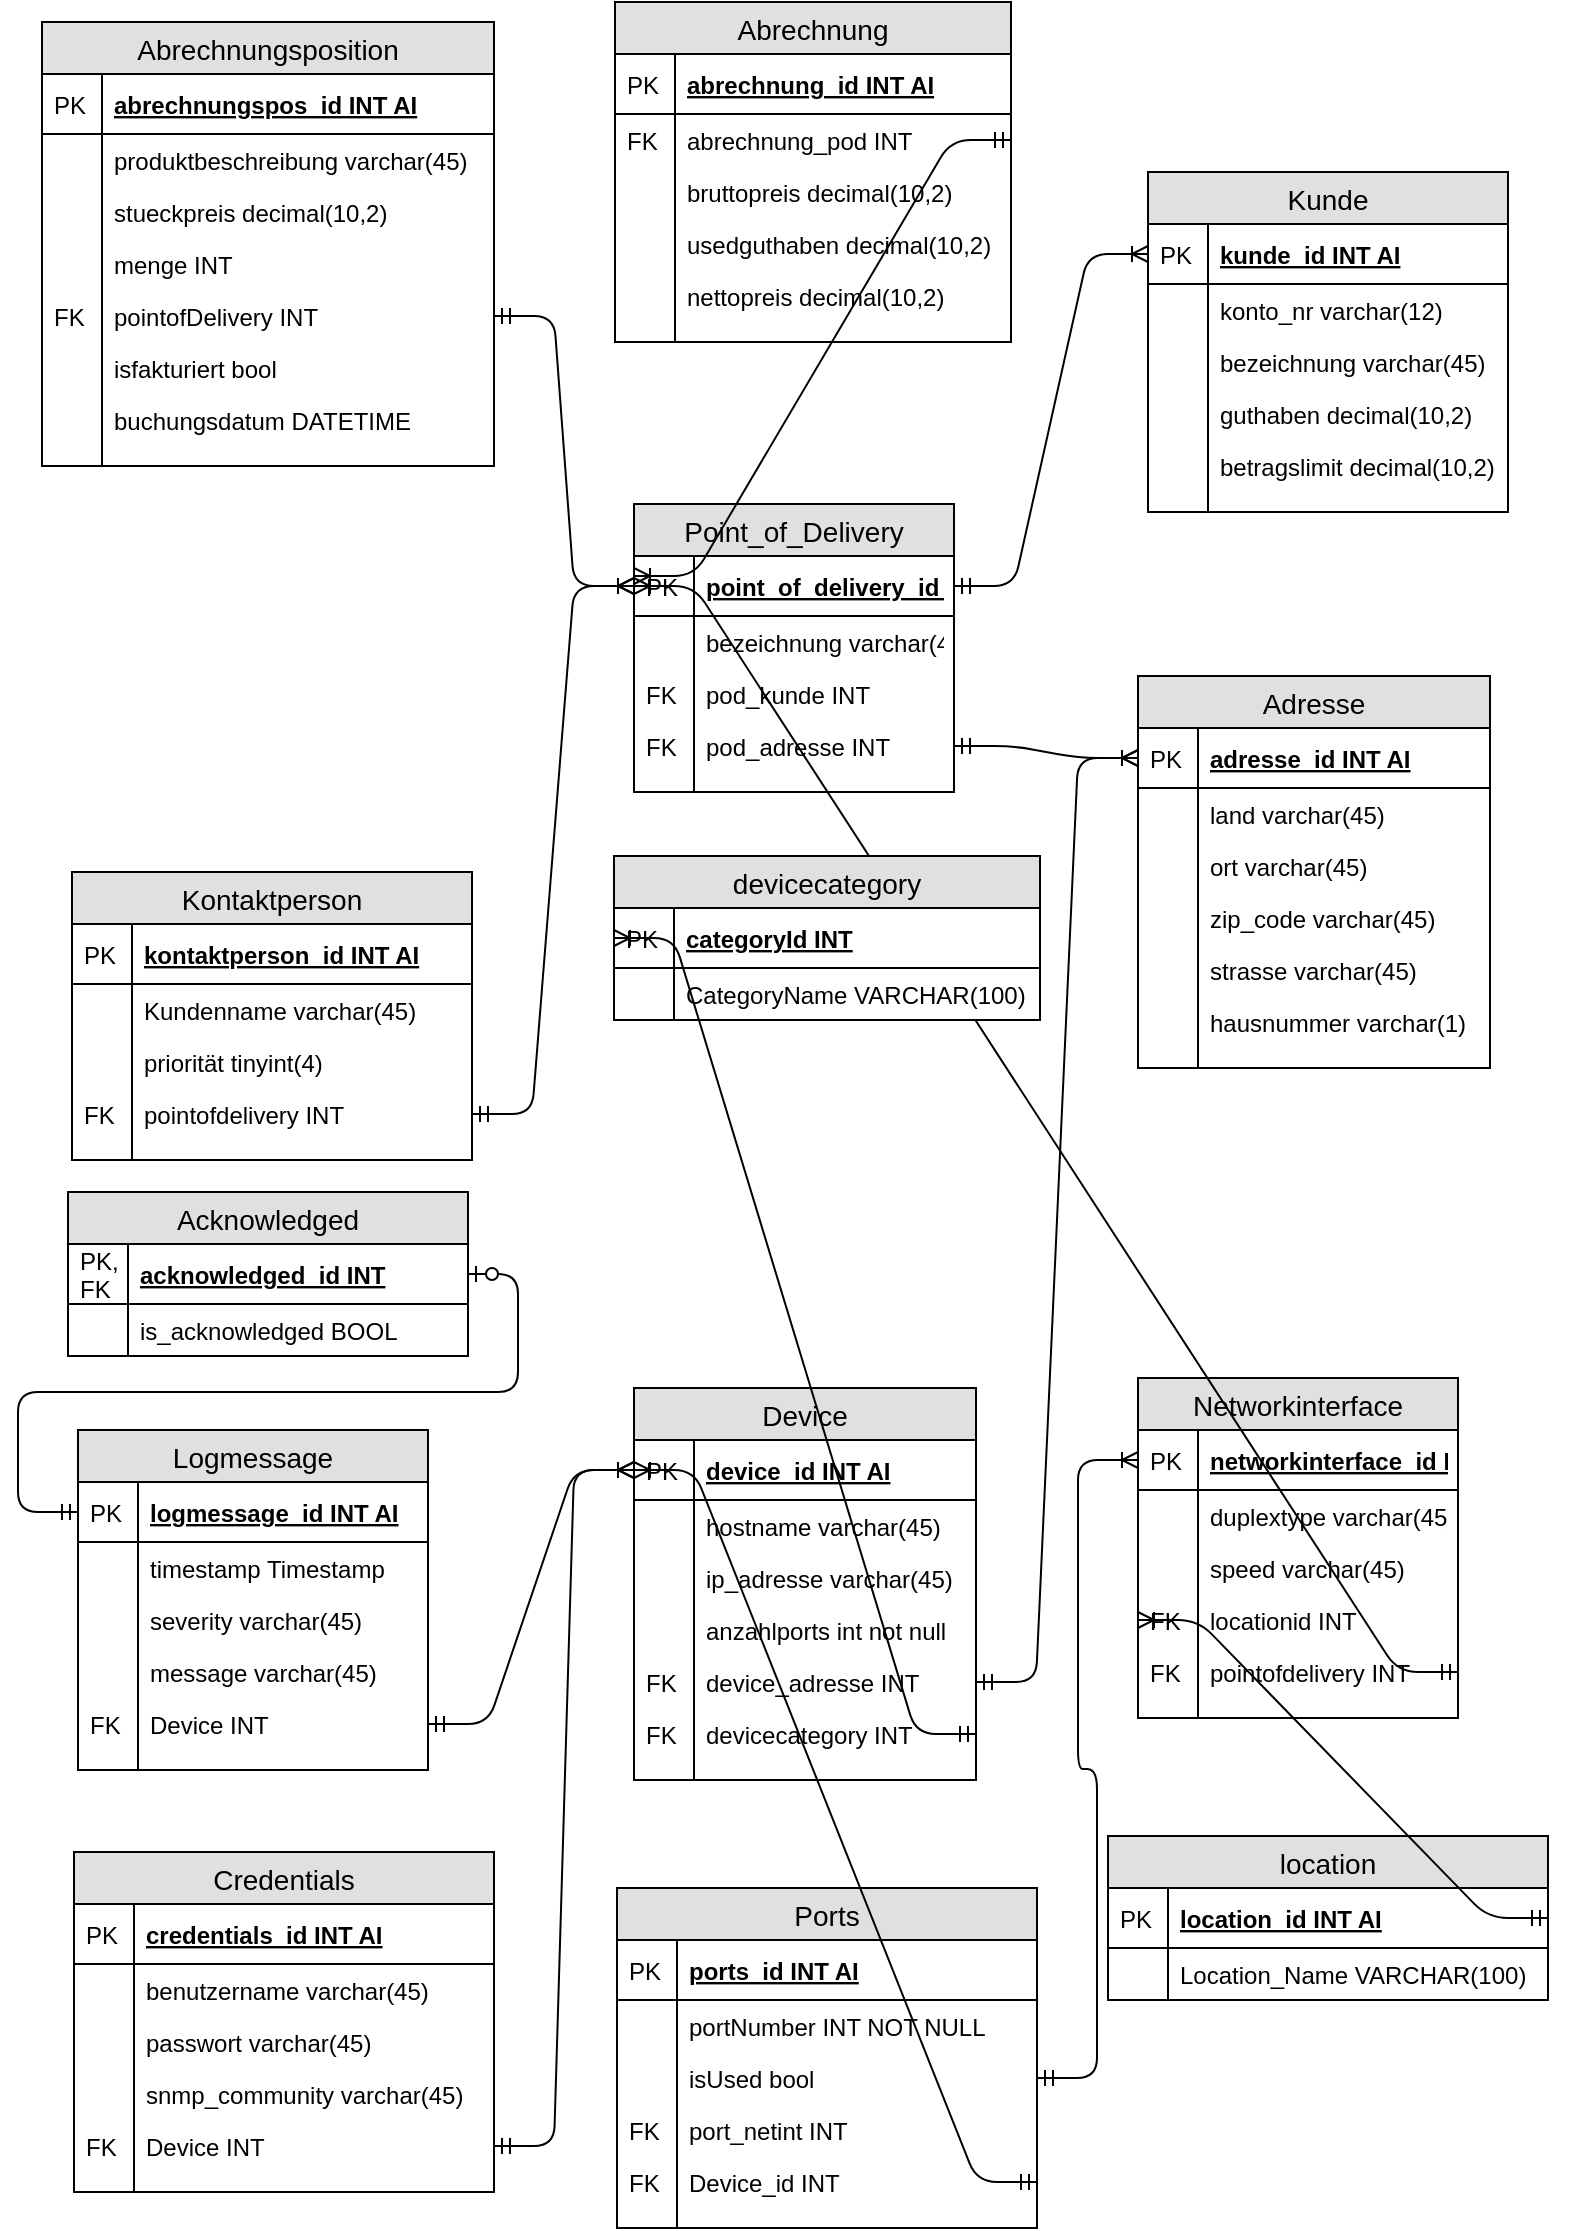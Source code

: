 <mxfile version="11.1.4" type="device"><diagram id="-VkYeXXcRJfX5uogWKdG" name="Page-1"><mxGraphModel dx="2062" dy="1194" grid="1" gridSize="10" guides="1" tooltips="1" connect="1" arrows="1" fold="1" page="1" pageScale="1" pageWidth="827" pageHeight="1169" math="0" shadow="0"><root><mxCell id="0"/><mxCell id="1" parent="0"/><mxCell id="9DIWr42FshF3PcGT53fW-1" value="Abrechnung" style="swimlane;fontStyle=0;childLayout=stackLayout;horizontal=1;startSize=26;fillColor=#e0e0e0;horizontalStack=0;resizeParent=1;resizeParentMax=0;resizeLast=0;collapsible=1;marginBottom=0;swimlaneFillColor=#ffffff;align=center;fontSize=14;" parent="1" vertex="1"><mxGeometry x="318.5" y="35" width="198" height="170" as="geometry"/></mxCell><mxCell id="9DIWr42FshF3PcGT53fW-2" value="abrechnung_id INT AI" style="shape=partialRectangle;top=0;left=0;right=0;bottom=1;align=left;verticalAlign=middle;fillColor=none;spacingLeft=34;spacingRight=4;overflow=hidden;rotatable=0;points=[[0,0.5],[1,0.5]];portConstraint=eastwest;dropTarget=0;fontStyle=5;fontSize=12;" parent="9DIWr42FshF3PcGT53fW-1" vertex="1"><mxGeometry y="26" width="198" height="30" as="geometry"/></mxCell><mxCell id="9DIWr42FshF3PcGT53fW-3" value="PK" style="shape=partialRectangle;top=0;left=0;bottom=0;fillColor=none;align=left;verticalAlign=middle;spacingLeft=4;spacingRight=4;overflow=hidden;rotatable=0;points=[];portConstraint=eastwest;part=1;fontSize=12;" parent="9DIWr42FshF3PcGT53fW-2" vertex="1" connectable="0"><mxGeometry width="30" height="30" as="geometry"/></mxCell><mxCell id="9DIWr42FshF3PcGT53fW-4" value="abrechnung_pod INT" style="shape=partialRectangle;top=0;left=0;right=0;bottom=0;align=left;verticalAlign=top;fillColor=none;spacingLeft=34;spacingRight=4;overflow=hidden;rotatable=0;points=[[0,0.5],[1,0.5]];portConstraint=eastwest;dropTarget=0;fontSize=12;" parent="9DIWr42FshF3PcGT53fW-1" vertex="1"><mxGeometry y="56" width="198" height="26" as="geometry"/></mxCell><mxCell id="9DIWr42FshF3PcGT53fW-5" value="FK" style="shape=partialRectangle;top=0;left=0;bottom=0;fillColor=none;align=left;verticalAlign=top;spacingLeft=4;spacingRight=4;overflow=hidden;rotatable=0;points=[];portConstraint=eastwest;part=1;fontSize=12;" parent="9DIWr42FshF3PcGT53fW-4" vertex="1" connectable="0"><mxGeometry width="30" height="26" as="geometry"/></mxCell><mxCell id="9DIWr42FshF3PcGT53fW-6" value="bruttopreis decimal(10,2)" style="shape=partialRectangle;top=0;left=0;right=0;bottom=0;align=left;verticalAlign=top;fillColor=none;spacingLeft=34;spacingRight=4;overflow=hidden;rotatable=0;points=[[0,0.5],[1,0.5]];portConstraint=eastwest;dropTarget=0;fontSize=12;" parent="9DIWr42FshF3PcGT53fW-1" vertex="1"><mxGeometry y="82" width="198" height="26" as="geometry"/></mxCell><mxCell id="9DIWr42FshF3PcGT53fW-7" value="" style="shape=partialRectangle;top=0;left=0;bottom=0;fillColor=none;align=left;verticalAlign=top;spacingLeft=4;spacingRight=4;overflow=hidden;rotatable=0;points=[];portConstraint=eastwest;part=1;fontSize=12;" parent="9DIWr42FshF3PcGT53fW-6" vertex="1" connectable="0"><mxGeometry width="30" height="26" as="geometry"/></mxCell><mxCell id="9DIWr42FshF3PcGT53fW-12" value="usedguthaben decimal(10,2)" style="shape=partialRectangle;top=0;left=0;right=0;bottom=0;align=left;verticalAlign=top;fillColor=none;spacingLeft=34;spacingRight=4;overflow=hidden;rotatable=0;points=[[0,0.5],[1,0.5]];portConstraint=eastwest;dropTarget=0;fontSize=12;" parent="9DIWr42FshF3PcGT53fW-1" vertex="1"><mxGeometry y="108" width="198" height="26" as="geometry"/></mxCell><mxCell id="9DIWr42FshF3PcGT53fW-13" value="" style="shape=partialRectangle;top=0;left=0;bottom=0;fillColor=none;align=left;verticalAlign=top;spacingLeft=4;spacingRight=4;overflow=hidden;rotatable=0;points=[];portConstraint=eastwest;part=1;fontSize=12;" parent="9DIWr42FshF3PcGT53fW-12" vertex="1" connectable="0"><mxGeometry width="30" height="26" as="geometry"/></mxCell><mxCell id="9DIWr42FshF3PcGT53fW-8" value="nettopreis decimal(10,2)" style="shape=partialRectangle;top=0;left=0;right=0;bottom=0;align=left;verticalAlign=top;fillColor=none;spacingLeft=34;spacingRight=4;overflow=hidden;rotatable=0;points=[[0,0.5],[1,0.5]];portConstraint=eastwest;dropTarget=0;fontSize=12;" parent="9DIWr42FshF3PcGT53fW-1" vertex="1"><mxGeometry y="134" width="198" height="26" as="geometry"/></mxCell><mxCell id="9DIWr42FshF3PcGT53fW-9" value="" style="shape=partialRectangle;top=0;left=0;bottom=0;fillColor=none;align=left;verticalAlign=top;spacingLeft=4;spacingRight=4;overflow=hidden;rotatable=0;points=[];portConstraint=eastwest;part=1;fontSize=12;" parent="9DIWr42FshF3PcGT53fW-8" vertex="1" connectable="0"><mxGeometry width="30" height="26" as="geometry"/></mxCell><mxCell id="9DIWr42FshF3PcGT53fW-10" value="" style="shape=partialRectangle;top=0;left=0;right=0;bottom=0;align=left;verticalAlign=top;fillColor=none;spacingLeft=34;spacingRight=4;overflow=hidden;rotatable=0;points=[[0,0.5],[1,0.5]];portConstraint=eastwest;dropTarget=0;fontSize=12;" parent="9DIWr42FshF3PcGT53fW-1" vertex="1"><mxGeometry y="160" width="198" height="10" as="geometry"/></mxCell><mxCell id="9DIWr42FshF3PcGT53fW-11" value="" style="shape=partialRectangle;top=0;left=0;bottom=0;fillColor=none;align=left;verticalAlign=top;spacingLeft=4;spacingRight=4;overflow=hidden;rotatable=0;points=[];portConstraint=eastwest;part=1;fontSize=12;" parent="9DIWr42FshF3PcGT53fW-10" vertex="1" connectable="0"><mxGeometry width="30" height="10" as="geometry"/></mxCell><mxCell id="9DIWr42FshF3PcGT53fW-14" value="Abrechnungsposition" style="swimlane;fontStyle=0;childLayout=stackLayout;horizontal=1;startSize=26;fillColor=#e0e0e0;horizontalStack=0;resizeParent=1;resizeParentMax=0;resizeLast=0;collapsible=1;marginBottom=0;swimlaneFillColor=#ffffff;align=center;fontSize=14;" parent="1" vertex="1"><mxGeometry x="32" y="45" width="226" height="222" as="geometry"/></mxCell><mxCell id="9DIWr42FshF3PcGT53fW-15" value="abrechnungspos_id INT AI" style="shape=partialRectangle;top=0;left=0;right=0;bottom=1;align=left;verticalAlign=middle;fillColor=none;spacingLeft=34;spacingRight=4;overflow=hidden;rotatable=0;points=[[0,0.5],[1,0.5]];portConstraint=eastwest;dropTarget=0;fontStyle=5;fontSize=12;" parent="9DIWr42FshF3PcGT53fW-14" vertex="1"><mxGeometry y="26" width="226" height="30" as="geometry"/></mxCell><mxCell id="9DIWr42FshF3PcGT53fW-16" value="PK" style="shape=partialRectangle;top=0;left=0;bottom=0;fillColor=none;align=left;verticalAlign=middle;spacingLeft=4;spacingRight=4;overflow=hidden;rotatable=0;points=[];portConstraint=eastwest;part=1;fontSize=12;" parent="9DIWr42FshF3PcGT53fW-15" vertex="1" connectable="0"><mxGeometry width="30" height="30" as="geometry"/></mxCell><mxCell id="9DIWr42FshF3PcGT53fW-17" value="produktbeschreibung varchar(45)" style="shape=partialRectangle;top=0;left=0;right=0;bottom=0;align=left;verticalAlign=top;fillColor=none;spacingLeft=34;spacingRight=4;overflow=hidden;rotatable=0;points=[[0,0.5],[1,0.5]];portConstraint=eastwest;dropTarget=0;fontSize=12;" parent="9DIWr42FshF3PcGT53fW-14" vertex="1"><mxGeometry y="56" width="226" height="26" as="geometry"/></mxCell><mxCell id="9DIWr42FshF3PcGT53fW-18" value="" style="shape=partialRectangle;top=0;left=0;bottom=0;fillColor=none;align=left;verticalAlign=top;spacingLeft=4;spacingRight=4;overflow=hidden;rotatable=0;points=[];portConstraint=eastwest;part=1;fontSize=12;" parent="9DIWr42FshF3PcGT53fW-17" vertex="1" connectable="0"><mxGeometry width="30" height="26" as="geometry"/></mxCell><mxCell id="9DIWr42FshF3PcGT53fW-19" value="stueckpreis decimal(10,2)" style="shape=partialRectangle;top=0;left=0;right=0;bottom=0;align=left;verticalAlign=top;fillColor=none;spacingLeft=34;spacingRight=4;overflow=hidden;rotatable=0;points=[[0,0.5],[1,0.5]];portConstraint=eastwest;dropTarget=0;fontSize=12;" parent="9DIWr42FshF3PcGT53fW-14" vertex="1"><mxGeometry y="82" width="226" height="26" as="geometry"/></mxCell><mxCell id="9DIWr42FshF3PcGT53fW-20" value="" style="shape=partialRectangle;top=0;left=0;bottom=0;fillColor=none;align=left;verticalAlign=top;spacingLeft=4;spacingRight=4;overflow=hidden;rotatable=0;points=[];portConstraint=eastwest;part=1;fontSize=12;" parent="9DIWr42FshF3PcGT53fW-19" vertex="1" connectable="0"><mxGeometry width="30" height="26" as="geometry"/></mxCell><mxCell id="9DIWr42FshF3PcGT53fW-27" value="menge INT" style="shape=partialRectangle;top=0;left=0;right=0;bottom=0;align=left;verticalAlign=top;fillColor=none;spacingLeft=34;spacingRight=4;overflow=hidden;rotatable=0;points=[[0,0.5],[1,0.5]];portConstraint=eastwest;dropTarget=0;fontSize=12;" parent="9DIWr42FshF3PcGT53fW-14" vertex="1"><mxGeometry y="108" width="226" height="26" as="geometry"/></mxCell><mxCell id="9DIWr42FshF3PcGT53fW-28" value="" style="shape=partialRectangle;top=0;left=0;bottom=0;fillColor=none;align=left;verticalAlign=top;spacingLeft=4;spacingRight=4;overflow=hidden;rotatable=0;points=[];portConstraint=eastwest;part=1;fontSize=12;" parent="9DIWr42FshF3PcGT53fW-27" vertex="1" connectable="0"><mxGeometry width="30" height="26" as="geometry"/></mxCell><mxCell id="9DIWr42FshF3PcGT53fW-21" value="pointofDelivery INT" style="shape=partialRectangle;top=0;left=0;right=0;bottom=0;align=left;verticalAlign=top;fillColor=none;spacingLeft=34;spacingRight=4;overflow=hidden;rotatable=0;points=[[0,0.5],[1,0.5]];portConstraint=eastwest;dropTarget=0;fontSize=12;" parent="9DIWr42FshF3PcGT53fW-14" vertex="1"><mxGeometry y="134" width="226" height="26" as="geometry"/></mxCell><mxCell id="9DIWr42FshF3PcGT53fW-22" value="FK" style="shape=partialRectangle;top=0;left=0;bottom=0;fillColor=none;align=left;verticalAlign=top;spacingLeft=4;spacingRight=4;overflow=hidden;rotatable=0;points=[];portConstraint=eastwest;part=1;fontSize=12;" parent="9DIWr42FshF3PcGT53fW-21" vertex="1" connectable="0"><mxGeometry width="30" height="26" as="geometry"/></mxCell><mxCell id="9DIWr42FshF3PcGT53fW-29" value="isfakturiert bool" style="shape=partialRectangle;top=0;left=0;right=0;bottom=0;align=left;verticalAlign=top;fillColor=none;spacingLeft=34;spacingRight=4;overflow=hidden;rotatable=0;points=[[0,0.5],[1,0.5]];portConstraint=eastwest;dropTarget=0;fontSize=12;" parent="9DIWr42FshF3PcGT53fW-14" vertex="1"><mxGeometry y="160" width="226" height="26" as="geometry"/></mxCell><mxCell id="9DIWr42FshF3PcGT53fW-30" value="" style="shape=partialRectangle;top=0;left=0;bottom=0;fillColor=none;align=left;verticalAlign=top;spacingLeft=4;spacingRight=4;overflow=hidden;rotatable=0;points=[];portConstraint=eastwest;part=1;fontSize=12;" parent="9DIWr42FshF3PcGT53fW-29" vertex="1" connectable="0"><mxGeometry width="30" height="26" as="geometry"/></mxCell><mxCell id="9DIWr42FshF3PcGT53fW-25" value="buchungsdatum DATETIME" style="shape=partialRectangle;top=0;left=0;right=0;bottom=0;align=left;verticalAlign=top;fillColor=none;spacingLeft=34;spacingRight=4;overflow=hidden;rotatable=0;points=[[0,0.5],[1,0.5]];portConstraint=eastwest;dropTarget=0;fontSize=12;" parent="9DIWr42FshF3PcGT53fW-14" vertex="1"><mxGeometry y="186" width="226" height="26" as="geometry"/></mxCell><mxCell id="9DIWr42FshF3PcGT53fW-26" value="" style="shape=partialRectangle;top=0;left=0;bottom=0;fillColor=none;align=left;verticalAlign=top;spacingLeft=4;spacingRight=4;overflow=hidden;rotatable=0;points=[];portConstraint=eastwest;part=1;fontSize=12;" parent="9DIWr42FshF3PcGT53fW-25" vertex="1" connectable="0"><mxGeometry width="30" height="26" as="geometry"/></mxCell><mxCell id="9DIWr42FshF3PcGT53fW-23" value="" style="shape=partialRectangle;top=0;left=0;right=0;bottom=0;align=left;verticalAlign=top;fillColor=none;spacingLeft=34;spacingRight=4;overflow=hidden;rotatable=0;points=[[0,0.5],[1,0.5]];portConstraint=eastwest;dropTarget=0;fontSize=12;" parent="9DIWr42FshF3PcGT53fW-14" vertex="1"><mxGeometry y="212" width="226" height="10" as="geometry"/></mxCell><mxCell id="9DIWr42FshF3PcGT53fW-24" value="" style="shape=partialRectangle;top=0;left=0;bottom=0;fillColor=none;align=left;verticalAlign=top;spacingLeft=4;spacingRight=4;overflow=hidden;rotatable=0;points=[];portConstraint=eastwest;part=1;fontSize=12;" parent="9DIWr42FshF3PcGT53fW-23" vertex="1" connectable="0"><mxGeometry width="30" height="10" as="geometry"/></mxCell><mxCell id="9DIWr42FshF3PcGT53fW-31" value="Adresse" style="swimlane;fontStyle=0;childLayout=stackLayout;horizontal=1;startSize=26;fillColor=#e0e0e0;horizontalStack=0;resizeParent=1;resizeParentMax=0;resizeLast=0;collapsible=1;marginBottom=0;swimlaneFillColor=#ffffff;align=center;fontSize=14;" parent="1" vertex="1"><mxGeometry x="580" y="372" width="176" height="196" as="geometry"/></mxCell><mxCell id="9DIWr42FshF3PcGT53fW-32" value="adresse_id INT AI" style="shape=partialRectangle;top=0;left=0;right=0;bottom=1;align=left;verticalAlign=middle;fillColor=none;spacingLeft=34;spacingRight=4;overflow=hidden;rotatable=0;points=[[0,0.5],[1,0.5]];portConstraint=eastwest;dropTarget=0;fontStyle=5;fontSize=12;" parent="9DIWr42FshF3PcGT53fW-31" vertex="1"><mxGeometry y="26" width="176" height="30" as="geometry"/></mxCell><mxCell id="9DIWr42FshF3PcGT53fW-33" value="PK" style="shape=partialRectangle;top=0;left=0;bottom=0;fillColor=none;align=left;verticalAlign=middle;spacingLeft=4;spacingRight=4;overflow=hidden;rotatable=0;points=[];portConstraint=eastwest;part=1;fontSize=12;" parent="9DIWr42FshF3PcGT53fW-32" vertex="1" connectable="0"><mxGeometry width="30" height="30" as="geometry"/></mxCell><mxCell id="9DIWr42FshF3PcGT53fW-34" value="land varchar(45)" style="shape=partialRectangle;top=0;left=0;right=0;bottom=0;align=left;verticalAlign=top;fillColor=none;spacingLeft=34;spacingRight=4;overflow=hidden;rotatable=0;points=[[0,0.5],[1,0.5]];portConstraint=eastwest;dropTarget=0;fontSize=12;" parent="9DIWr42FshF3PcGT53fW-31" vertex="1"><mxGeometry y="56" width="176" height="26" as="geometry"/></mxCell><mxCell id="9DIWr42FshF3PcGT53fW-35" value="" style="shape=partialRectangle;top=0;left=0;bottom=0;fillColor=none;align=left;verticalAlign=top;spacingLeft=4;spacingRight=4;overflow=hidden;rotatable=0;points=[];portConstraint=eastwest;part=1;fontSize=12;" parent="9DIWr42FshF3PcGT53fW-34" vertex="1" connectable="0"><mxGeometry width="30" height="26" as="geometry"/></mxCell><mxCell id="9DIWr42FshF3PcGT53fW-36" value="ort varchar(45)" style="shape=partialRectangle;top=0;left=0;right=0;bottom=0;align=left;verticalAlign=top;fillColor=none;spacingLeft=34;spacingRight=4;overflow=hidden;rotatable=0;points=[[0,0.5],[1,0.5]];portConstraint=eastwest;dropTarget=0;fontSize=12;" parent="9DIWr42FshF3PcGT53fW-31" vertex="1"><mxGeometry y="82" width="176" height="26" as="geometry"/></mxCell><mxCell id="9DIWr42FshF3PcGT53fW-37" value="" style="shape=partialRectangle;top=0;left=0;bottom=0;fillColor=none;align=left;verticalAlign=top;spacingLeft=4;spacingRight=4;overflow=hidden;rotatable=0;points=[];portConstraint=eastwest;part=1;fontSize=12;" parent="9DIWr42FshF3PcGT53fW-36" vertex="1" connectable="0"><mxGeometry width="30" height="26" as="geometry"/></mxCell><mxCell id="9DIWr42FshF3PcGT53fW-42" value="zip_code varchar(45)" style="shape=partialRectangle;top=0;left=0;right=0;bottom=0;align=left;verticalAlign=top;fillColor=none;spacingLeft=34;spacingRight=4;overflow=hidden;rotatable=0;points=[[0,0.5],[1,0.5]];portConstraint=eastwest;dropTarget=0;fontSize=12;" parent="9DIWr42FshF3PcGT53fW-31" vertex="1"><mxGeometry y="108" width="176" height="26" as="geometry"/></mxCell><mxCell id="9DIWr42FshF3PcGT53fW-43" value="" style="shape=partialRectangle;top=0;left=0;bottom=0;fillColor=none;align=left;verticalAlign=top;spacingLeft=4;spacingRight=4;overflow=hidden;rotatable=0;points=[];portConstraint=eastwest;part=1;fontSize=12;" parent="9DIWr42FshF3PcGT53fW-42" vertex="1" connectable="0"><mxGeometry width="30" height="26" as="geometry"/></mxCell><mxCell id="9DIWr42FshF3PcGT53fW-44" value="strasse varchar(45)" style="shape=partialRectangle;top=0;left=0;right=0;bottom=0;align=left;verticalAlign=top;fillColor=none;spacingLeft=34;spacingRight=4;overflow=hidden;rotatable=0;points=[[0,0.5],[1,0.5]];portConstraint=eastwest;dropTarget=0;fontSize=12;" parent="9DIWr42FshF3PcGT53fW-31" vertex="1"><mxGeometry y="134" width="176" height="26" as="geometry"/></mxCell><mxCell id="9DIWr42FshF3PcGT53fW-45" value="" style="shape=partialRectangle;top=0;left=0;bottom=0;fillColor=none;align=left;verticalAlign=top;spacingLeft=4;spacingRight=4;overflow=hidden;rotatable=0;points=[];portConstraint=eastwest;part=1;fontSize=12;" parent="9DIWr42FshF3PcGT53fW-44" vertex="1" connectable="0"><mxGeometry width="30" height="26" as="geometry"/></mxCell><mxCell id="9DIWr42FshF3PcGT53fW-38" value="hausnummer varchar(1)" style="shape=partialRectangle;top=0;left=0;right=0;bottom=0;align=left;verticalAlign=top;fillColor=none;spacingLeft=34;spacingRight=4;overflow=hidden;rotatable=0;points=[[0,0.5],[1,0.5]];portConstraint=eastwest;dropTarget=0;fontSize=12;" parent="9DIWr42FshF3PcGT53fW-31" vertex="1"><mxGeometry y="160" width="176" height="26" as="geometry"/></mxCell><mxCell id="9DIWr42FshF3PcGT53fW-39" value="" style="shape=partialRectangle;top=0;left=0;bottom=0;fillColor=none;align=left;verticalAlign=top;spacingLeft=4;spacingRight=4;overflow=hidden;rotatable=0;points=[];portConstraint=eastwest;part=1;fontSize=12;" parent="9DIWr42FshF3PcGT53fW-38" vertex="1" connectable="0"><mxGeometry width="30" height="26" as="geometry"/></mxCell><mxCell id="9DIWr42FshF3PcGT53fW-40" value="" style="shape=partialRectangle;top=0;left=0;right=0;bottom=0;align=left;verticalAlign=top;fillColor=none;spacingLeft=34;spacingRight=4;overflow=hidden;rotatable=0;points=[[0,0.5],[1,0.5]];portConstraint=eastwest;dropTarget=0;fontSize=12;" parent="9DIWr42FshF3PcGT53fW-31" vertex="1"><mxGeometry y="186" width="176" height="10" as="geometry"/></mxCell><mxCell id="9DIWr42FshF3PcGT53fW-41" value="" style="shape=partialRectangle;top=0;left=0;bottom=0;fillColor=none;align=left;verticalAlign=top;spacingLeft=4;spacingRight=4;overflow=hidden;rotatable=0;points=[];portConstraint=eastwest;part=1;fontSize=12;" parent="9DIWr42FshF3PcGT53fW-40" vertex="1" connectable="0"><mxGeometry width="30" height="10" as="geometry"/></mxCell><mxCell id="9DIWr42FshF3PcGT53fW-46" value="Credentials" style="swimlane;fontStyle=0;childLayout=stackLayout;horizontal=1;startSize=26;fillColor=#e0e0e0;horizontalStack=0;resizeParent=1;resizeParentMax=0;resizeLast=0;collapsible=1;marginBottom=0;swimlaneFillColor=#ffffff;align=center;fontSize=14;" parent="1" vertex="1"><mxGeometry x="48" y="960" width="210" height="170" as="geometry"/></mxCell><mxCell id="9DIWr42FshF3PcGT53fW-47" value="credentials_id INT AI" style="shape=partialRectangle;top=0;left=0;right=0;bottom=1;align=left;verticalAlign=middle;fillColor=none;spacingLeft=34;spacingRight=4;overflow=hidden;rotatable=0;points=[[0,0.5],[1,0.5]];portConstraint=eastwest;dropTarget=0;fontStyle=5;fontSize=12;" parent="9DIWr42FshF3PcGT53fW-46" vertex="1"><mxGeometry y="26" width="210" height="30" as="geometry"/></mxCell><mxCell id="9DIWr42FshF3PcGT53fW-48" value="PK" style="shape=partialRectangle;top=0;left=0;bottom=0;fillColor=none;align=left;verticalAlign=middle;spacingLeft=4;spacingRight=4;overflow=hidden;rotatable=0;points=[];portConstraint=eastwest;part=1;fontSize=12;" parent="9DIWr42FshF3PcGT53fW-47" vertex="1" connectable="0"><mxGeometry width="30" height="30" as="geometry"/></mxCell><mxCell id="9DIWr42FshF3PcGT53fW-49" value="benutzername varchar(45)" style="shape=partialRectangle;top=0;left=0;right=0;bottom=0;align=left;verticalAlign=top;fillColor=none;spacingLeft=34;spacingRight=4;overflow=hidden;rotatable=0;points=[[0,0.5],[1,0.5]];portConstraint=eastwest;dropTarget=0;fontSize=12;" parent="9DIWr42FshF3PcGT53fW-46" vertex="1"><mxGeometry y="56" width="210" height="26" as="geometry"/></mxCell><mxCell id="9DIWr42FshF3PcGT53fW-50" value="" style="shape=partialRectangle;top=0;left=0;bottom=0;fillColor=none;align=left;verticalAlign=top;spacingLeft=4;spacingRight=4;overflow=hidden;rotatable=0;points=[];portConstraint=eastwest;part=1;fontSize=12;" parent="9DIWr42FshF3PcGT53fW-49" vertex="1" connectable="0"><mxGeometry width="30" height="26" as="geometry"/></mxCell><mxCell id="9DIWr42FshF3PcGT53fW-51" value="passwort varchar(45)" style="shape=partialRectangle;top=0;left=0;right=0;bottom=0;align=left;verticalAlign=top;fillColor=none;spacingLeft=34;spacingRight=4;overflow=hidden;rotatable=0;points=[[0,0.5],[1,0.5]];portConstraint=eastwest;dropTarget=0;fontSize=12;" parent="9DIWr42FshF3PcGT53fW-46" vertex="1"><mxGeometry y="82" width="210" height="26" as="geometry"/></mxCell><mxCell id="9DIWr42FshF3PcGT53fW-52" value="" style="shape=partialRectangle;top=0;left=0;bottom=0;fillColor=none;align=left;verticalAlign=top;spacingLeft=4;spacingRight=4;overflow=hidden;rotatable=0;points=[];portConstraint=eastwest;part=1;fontSize=12;" parent="9DIWr42FshF3PcGT53fW-51" vertex="1" connectable="0"><mxGeometry width="30" height="26" as="geometry"/></mxCell><mxCell id="9DIWr42FshF3PcGT53fW-57" value="snmp_community varchar(45)" style="shape=partialRectangle;top=0;left=0;right=0;bottom=0;align=left;verticalAlign=top;fillColor=none;spacingLeft=34;spacingRight=4;overflow=hidden;rotatable=0;points=[[0,0.5],[1,0.5]];portConstraint=eastwest;dropTarget=0;fontSize=12;" parent="9DIWr42FshF3PcGT53fW-46" vertex="1"><mxGeometry y="108" width="210" height="26" as="geometry"/></mxCell><mxCell id="9DIWr42FshF3PcGT53fW-58" value="" style="shape=partialRectangle;top=0;left=0;bottom=0;fillColor=none;align=left;verticalAlign=top;spacingLeft=4;spacingRight=4;overflow=hidden;rotatable=0;points=[];portConstraint=eastwest;part=1;fontSize=12;" parent="9DIWr42FshF3PcGT53fW-57" vertex="1" connectable="0"><mxGeometry width="30" height="26" as="geometry"/></mxCell><mxCell id="9DIWr42FshF3PcGT53fW-53" value="Device INT" style="shape=partialRectangle;top=0;left=0;right=0;bottom=0;align=left;verticalAlign=top;fillColor=none;spacingLeft=34;spacingRight=4;overflow=hidden;rotatable=0;points=[[0,0.5],[1,0.5]];portConstraint=eastwest;dropTarget=0;fontSize=12;" parent="9DIWr42FshF3PcGT53fW-46" vertex="1"><mxGeometry y="134" width="210" height="26" as="geometry"/></mxCell><mxCell id="9DIWr42FshF3PcGT53fW-54" value="FK" style="shape=partialRectangle;top=0;left=0;bottom=0;fillColor=none;align=left;verticalAlign=top;spacingLeft=4;spacingRight=4;overflow=hidden;rotatable=0;points=[];portConstraint=eastwest;part=1;fontSize=12;" parent="9DIWr42FshF3PcGT53fW-53" vertex="1" connectable="0"><mxGeometry width="30" height="26" as="geometry"/></mxCell><mxCell id="9DIWr42FshF3PcGT53fW-55" value="" style="shape=partialRectangle;top=0;left=0;right=0;bottom=0;align=left;verticalAlign=top;fillColor=none;spacingLeft=34;spacingRight=4;overflow=hidden;rotatable=0;points=[[0,0.5],[1,0.5]];portConstraint=eastwest;dropTarget=0;fontSize=12;" parent="9DIWr42FshF3PcGT53fW-46" vertex="1"><mxGeometry y="160" width="210" height="10" as="geometry"/></mxCell><mxCell id="9DIWr42FshF3PcGT53fW-56" value="" style="shape=partialRectangle;top=0;left=0;bottom=0;fillColor=none;align=left;verticalAlign=top;spacingLeft=4;spacingRight=4;overflow=hidden;rotatable=0;points=[];portConstraint=eastwest;part=1;fontSize=12;" parent="9DIWr42FshF3PcGT53fW-55" vertex="1" connectable="0"><mxGeometry width="30" height="10" as="geometry"/></mxCell><mxCell id="9DIWr42FshF3PcGT53fW-59" value="Device" style="swimlane;fontStyle=0;childLayout=stackLayout;horizontal=1;startSize=26;fillColor=#e0e0e0;horizontalStack=0;resizeParent=1;resizeParentMax=0;resizeLast=0;collapsible=1;marginBottom=0;swimlaneFillColor=#ffffff;align=center;fontSize=14;" parent="1" vertex="1"><mxGeometry x="328" y="728" width="171" height="196" as="geometry"/></mxCell><mxCell id="9DIWr42FshF3PcGT53fW-60" value="device_id INT AI" style="shape=partialRectangle;top=0;left=0;right=0;bottom=1;align=left;verticalAlign=middle;fillColor=none;spacingLeft=34;spacingRight=4;overflow=hidden;rotatable=0;points=[[0,0.5],[1,0.5]];portConstraint=eastwest;dropTarget=0;fontStyle=5;fontSize=12;" parent="9DIWr42FshF3PcGT53fW-59" vertex="1"><mxGeometry y="26" width="171" height="30" as="geometry"/></mxCell><mxCell id="9DIWr42FshF3PcGT53fW-61" value="PK" style="shape=partialRectangle;top=0;left=0;bottom=0;fillColor=none;align=left;verticalAlign=middle;spacingLeft=4;spacingRight=4;overflow=hidden;rotatable=0;points=[];portConstraint=eastwest;part=1;fontSize=12;" parent="9DIWr42FshF3PcGT53fW-60" vertex="1" connectable="0"><mxGeometry width="30" height="30" as="geometry"/></mxCell><mxCell id="9DIWr42FshF3PcGT53fW-62" value="hostname varchar(45)" style="shape=partialRectangle;top=0;left=0;right=0;bottom=0;align=left;verticalAlign=top;fillColor=none;spacingLeft=34;spacingRight=4;overflow=hidden;rotatable=0;points=[[0,0.5],[1,0.5]];portConstraint=eastwest;dropTarget=0;fontSize=12;" parent="9DIWr42FshF3PcGT53fW-59" vertex="1"><mxGeometry y="56" width="171" height="26" as="geometry"/></mxCell><mxCell id="9DIWr42FshF3PcGT53fW-63" value="" style="shape=partialRectangle;top=0;left=0;bottom=0;fillColor=none;align=left;verticalAlign=top;spacingLeft=4;spacingRight=4;overflow=hidden;rotatable=0;points=[];portConstraint=eastwest;part=1;fontSize=12;" parent="9DIWr42FshF3PcGT53fW-62" vertex="1" connectable="0"><mxGeometry width="30" height="26" as="geometry"/></mxCell><mxCell id="-N2Kgeon55E30mFWMZSP-34" value="ip_adresse varchar(45)" style="shape=partialRectangle;top=0;left=0;right=0;bottom=0;align=left;verticalAlign=top;fillColor=none;spacingLeft=34;spacingRight=4;overflow=hidden;rotatable=0;points=[[0,0.5],[1,0.5]];portConstraint=eastwest;dropTarget=0;fontSize=12;" vertex="1" parent="9DIWr42FshF3PcGT53fW-59"><mxGeometry y="82" width="171" height="26" as="geometry"/></mxCell><mxCell id="-N2Kgeon55E30mFWMZSP-35" value="" style="shape=partialRectangle;top=0;left=0;bottom=0;fillColor=none;align=left;verticalAlign=top;spacingLeft=4;spacingRight=4;overflow=hidden;rotatable=0;points=[];portConstraint=eastwest;part=1;fontSize=12;" vertex="1" connectable="0" parent="-N2Kgeon55E30mFWMZSP-34"><mxGeometry width="30" height="26" as="geometry"/></mxCell><mxCell id="9DIWr42FshF3PcGT53fW-64" value="anzahlports int not null" style="shape=partialRectangle;top=0;left=0;right=0;bottom=0;align=left;verticalAlign=top;fillColor=none;spacingLeft=34;spacingRight=4;overflow=hidden;rotatable=0;points=[[0,0.5],[1,0.5]];portConstraint=eastwest;dropTarget=0;fontSize=12;" parent="9DIWr42FshF3PcGT53fW-59" vertex="1"><mxGeometry y="108" width="171" height="26" as="geometry"/></mxCell><mxCell id="9DIWr42FshF3PcGT53fW-65" value="" style="shape=partialRectangle;top=0;left=0;bottom=0;fillColor=none;align=left;verticalAlign=top;spacingLeft=4;spacingRight=4;overflow=hidden;rotatable=0;points=[];portConstraint=eastwest;part=1;fontSize=12;" parent="9DIWr42FshF3PcGT53fW-64" vertex="1" connectable="0"><mxGeometry width="30" height="26" as="geometry"/></mxCell><mxCell id="9DIWr42FshF3PcGT53fW-70" value="device_adresse INT" style="shape=partialRectangle;top=0;left=0;right=0;bottom=0;align=left;verticalAlign=top;fillColor=none;spacingLeft=34;spacingRight=4;overflow=hidden;rotatable=0;points=[[0,0.5],[1,0.5]];portConstraint=eastwest;dropTarget=0;fontSize=12;" parent="9DIWr42FshF3PcGT53fW-59" vertex="1"><mxGeometry y="134" width="171" height="26" as="geometry"/></mxCell><mxCell id="9DIWr42FshF3PcGT53fW-71" value="FK" style="shape=partialRectangle;top=0;left=0;bottom=0;fillColor=none;align=left;verticalAlign=top;spacingLeft=4;spacingRight=4;overflow=hidden;rotatable=0;points=[];portConstraint=eastwest;part=1;fontSize=12;" parent="9DIWr42FshF3PcGT53fW-70" vertex="1" connectable="0"><mxGeometry width="30" height="26" as="geometry"/></mxCell><mxCell id="-N2Kgeon55E30mFWMZSP-40" value="devicecategory INT" style="shape=partialRectangle;top=0;left=0;right=0;bottom=0;align=left;verticalAlign=top;fillColor=none;spacingLeft=34;spacingRight=4;overflow=hidden;rotatable=0;points=[[0,0.5],[1,0.5]];portConstraint=eastwest;dropTarget=0;fontSize=12;" vertex="1" parent="9DIWr42FshF3PcGT53fW-59"><mxGeometry y="160" width="171" height="26" as="geometry"/></mxCell><mxCell id="-N2Kgeon55E30mFWMZSP-41" value="FK" style="shape=partialRectangle;top=0;left=0;bottom=0;fillColor=none;align=left;verticalAlign=top;spacingLeft=4;spacingRight=4;overflow=hidden;rotatable=0;points=[];portConstraint=eastwest;part=1;fontSize=12;" vertex="1" connectable="0" parent="-N2Kgeon55E30mFWMZSP-40"><mxGeometry width="30" height="26" as="geometry"/></mxCell><mxCell id="9DIWr42FshF3PcGT53fW-68" value="" style="shape=partialRectangle;top=0;left=0;right=0;bottom=0;align=left;verticalAlign=top;fillColor=none;spacingLeft=34;spacingRight=4;overflow=hidden;rotatable=0;points=[[0,0.5],[1,0.5]];portConstraint=eastwest;dropTarget=0;fontSize=12;" parent="9DIWr42FshF3PcGT53fW-59" vertex="1"><mxGeometry y="186" width="171" height="10" as="geometry"/></mxCell><mxCell id="9DIWr42FshF3PcGT53fW-69" value="" style="shape=partialRectangle;top=0;left=0;bottom=0;fillColor=none;align=left;verticalAlign=top;spacingLeft=4;spacingRight=4;overflow=hidden;rotatable=0;points=[];portConstraint=eastwest;part=1;fontSize=12;" parent="9DIWr42FshF3PcGT53fW-68" vertex="1" connectable="0"><mxGeometry width="30" height="10" as="geometry"/></mxCell><mxCell id="9DIWr42FshF3PcGT53fW-72" value="Kontaktperson" style="swimlane;fontStyle=0;childLayout=stackLayout;horizontal=1;startSize=26;fillColor=#e0e0e0;horizontalStack=0;resizeParent=1;resizeParentMax=0;resizeLast=0;collapsible=1;marginBottom=0;swimlaneFillColor=#ffffff;align=center;fontSize=14;" parent="1" vertex="1"><mxGeometry x="47" y="470" width="200" height="144" as="geometry"/></mxCell><mxCell id="9DIWr42FshF3PcGT53fW-73" value="kontaktperson_id INT AI" style="shape=partialRectangle;top=0;left=0;right=0;bottom=1;align=left;verticalAlign=middle;fillColor=none;spacingLeft=34;spacingRight=4;overflow=hidden;rotatable=0;points=[[0,0.5],[1,0.5]];portConstraint=eastwest;dropTarget=0;fontStyle=5;fontSize=12;" parent="9DIWr42FshF3PcGT53fW-72" vertex="1"><mxGeometry y="26" width="200" height="30" as="geometry"/></mxCell><mxCell id="9DIWr42FshF3PcGT53fW-74" value="PK" style="shape=partialRectangle;top=0;left=0;bottom=0;fillColor=none;align=left;verticalAlign=middle;spacingLeft=4;spacingRight=4;overflow=hidden;rotatable=0;points=[];portConstraint=eastwest;part=1;fontSize=12;" parent="9DIWr42FshF3PcGT53fW-73" vertex="1" connectable="0"><mxGeometry width="30" height="30" as="geometry"/></mxCell><mxCell id="9DIWr42FshF3PcGT53fW-75" value="Kundenname varchar(45)" style="shape=partialRectangle;top=0;left=0;right=0;bottom=0;align=left;verticalAlign=top;fillColor=none;spacingLeft=34;spacingRight=4;overflow=hidden;rotatable=0;points=[[0,0.5],[1,0.5]];portConstraint=eastwest;dropTarget=0;fontSize=12;" parent="9DIWr42FshF3PcGT53fW-72" vertex="1"><mxGeometry y="56" width="200" height="26" as="geometry"/></mxCell><mxCell id="9DIWr42FshF3PcGT53fW-76" value="" style="shape=partialRectangle;top=0;left=0;bottom=0;fillColor=none;align=left;verticalAlign=top;spacingLeft=4;spacingRight=4;overflow=hidden;rotatable=0;points=[];portConstraint=eastwest;part=1;fontSize=12;" parent="9DIWr42FshF3PcGT53fW-75" vertex="1" connectable="0"><mxGeometry width="30" height="26" as="geometry"/></mxCell><mxCell id="9DIWr42FshF3PcGT53fW-77" value="priorität tinyint(4)" style="shape=partialRectangle;top=0;left=0;right=0;bottom=0;align=left;verticalAlign=top;fillColor=none;spacingLeft=34;spacingRight=4;overflow=hidden;rotatable=0;points=[[0,0.5],[1,0.5]];portConstraint=eastwest;dropTarget=0;fontSize=12;" parent="9DIWr42FshF3PcGT53fW-72" vertex="1"><mxGeometry y="82" width="200" height="26" as="geometry"/></mxCell><mxCell id="9DIWr42FshF3PcGT53fW-78" value="" style="shape=partialRectangle;top=0;left=0;bottom=0;fillColor=none;align=left;verticalAlign=top;spacingLeft=4;spacingRight=4;overflow=hidden;rotatable=0;points=[];portConstraint=eastwest;part=1;fontSize=12;" parent="9DIWr42FshF3PcGT53fW-77" vertex="1" connectable="0"><mxGeometry width="30" height="26" as="geometry"/></mxCell><mxCell id="9DIWr42FshF3PcGT53fW-79" value="pointofdelivery INT" style="shape=partialRectangle;top=0;left=0;right=0;bottom=0;align=left;verticalAlign=top;fillColor=none;spacingLeft=34;spacingRight=4;overflow=hidden;rotatable=0;points=[[0,0.5],[1,0.5]];portConstraint=eastwest;dropTarget=0;fontSize=12;" parent="9DIWr42FshF3PcGT53fW-72" vertex="1"><mxGeometry y="108" width="200" height="26" as="geometry"/></mxCell><mxCell id="9DIWr42FshF3PcGT53fW-80" value="FK" style="shape=partialRectangle;top=0;left=0;bottom=0;fillColor=none;align=left;verticalAlign=top;spacingLeft=4;spacingRight=4;overflow=hidden;rotatable=0;points=[];portConstraint=eastwest;part=1;fontSize=12;" parent="9DIWr42FshF3PcGT53fW-79" vertex="1" connectable="0"><mxGeometry width="30" height="26" as="geometry"/></mxCell><mxCell id="9DIWr42FshF3PcGT53fW-81" value="" style="shape=partialRectangle;top=0;left=0;right=0;bottom=0;align=left;verticalAlign=top;fillColor=none;spacingLeft=34;spacingRight=4;overflow=hidden;rotatable=0;points=[[0,0.5],[1,0.5]];portConstraint=eastwest;dropTarget=0;fontSize=12;" parent="9DIWr42FshF3PcGT53fW-72" vertex="1"><mxGeometry y="134" width="200" height="10" as="geometry"/></mxCell><mxCell id="9DIWr42FshF3PcGT53fW-82" value="" style="shape=partialRectangle;top=0;left=0;bottom=0;fillColor=none;align=left;verticalAlign=top;spacingLeft=4;spacingRight=4;overflow=hidden;rotatable=0;points=[];portConstraint=eastwest;part=1;fontSize=12;" parent="9DIWr42FshF3PcGT53fW-81" vertex="1" connectable="0"><mxGeometry width="30" height="10" as="geometry"/></mxCell><mxCell id="9DIWr42FshF3PcGT53fW-83" value="Kunde" style="swimlane;fontStyle=0;childLayout=stackLayout;horizontal=1;startSize=26;fillColor=#e0e0e0;horizontalStack=0;resizeParent=1;resizeParentMax=0;resizeLast=0;collapsible=1;marginBottom=0;swimlaneFillColor=#ffffff;align=center;fontSize=14;" parent="1" vertex="1"><mxGeometry x="585" y="120" width="180" height="170" as="geometry"/></mxCell><mxCell id="9DIWr42FshF3PcGT53fW-84" value="kunde_id INT AI" style="shape=partialRectangle;top=0;left=0;right=0;bottom=1;align=left;verticalAlign=middle;fillColor=none;spacingLeft=34;spacingRight=4;overflow=hidden;rotatable=0;points=[[0,0.5],[1,0.5]];portConstraint=eastwest;dropTarget=0;fontStyle=5;fontSize=12;" parent="9DIWr42FshF3PcGT53fW-83" vertex="1"><mxGeometry y="26" width="180" height="30" as="geometry"/></mxCell><mxCell id="9DIWr42FshF3PcGT53fW-85" value="PK" style="shape=partialRectangle;top=0;left=0;bottom=0;fillColor=none;align=left;verticalAlign=middle;spacingLeft=4;spacingRight=4;overflow=hidden;rotatable=0;points=[];portConstraint=eastwest;part=1;fontSize=12;" parent="9DIWr42FshF3PcGT53fW-84" vertex="1" connectable="0"><mxGeometry width="30" height="30" as="geometry"/></mxCell><mxCell id="9DIWr42FshF3PcGT53fW-86" value="konto_nr varchar(12)" style="shape=partialRectangle;top=0;left=0;right=0;bottom=0;align=left;verticalAlign=top;fillColor=none;spacingLeft=34;spacingRight=4;overflow=hidden;rotatable=0;points=[[0,0.5],[1,0.5]];portConstraint=eastwest;dropTarget=0;fontSize=12;" parent="9DIWr42FshF3PcGT53fW-83" vertex="1"><mxGeometry y="56" width="180" height="26" as="geometry"/></mxCell><mxCell id="9DIWr42FshF3PcGT53fW-87" value="" style="shape=partialRectangle;top=0;left=0;bottom=0;fillColor=none;align=left;verticalAlign=top;spacingLeft=4;spacingRight=4;overflow=hidden;rotatable=0;points=[];portConstraint=eastwest;part=1;fontSize=12;" parent="9DIWr42FshF3PcGT53fW-86" vertex="1" connectable="0"><mxGeometry width="30" height="26" as="geometry"/></mxCell><mxCell id="9DIWr42FshF3PcGT53fW-88" value="bezeichnung varchar(45)" style="shape=partialRectangle;top=0;left=0;right=0;bottom=0;align=left;verticalAlign=top;fillColor=none;spacingLeft=34;spacingRight=4;overflow=hidden;rotatable=0;points=[[0,0.5],[1,0.5]];portConstraint=eastwest;dropTarget=0;fontSize=12;" parent="9DIWr42FshF3PcGT53fW-83" vertex="1"><mxGeometry y="82" width="180" height="26" as="geometry"/></mxCell><mxCell id="9DIWr42FshF3PcGT53fW-89" value="" style="shape=partialRectangle;top=0;left=0;bottom=0;fillColor=none;align=left;verticalAlign=top;spacingLeft=4;spacingRight=4;overflow=hidden;rotatable=0;points=[];portConstraint=eastwest;part=1;fontSize=12;" parent="9DIWr42FshF3PcGT53fW-88" vertex="1" connectable="0"><mxGeometry width="30" height="26" as="geometry"/></mxCell><mxCell id="9DIWr42FshF3PcGT53fW-94" value="guthaben decimal(10,2)" style="shape=partialRectangle;top=0;left=0;right=0;bottom=0;align=left;verticalAlign=top;fillColor=none;spacingLeft=34;spacingRight=4;overflow=hidden;rotatable=0;points=[[0,0.5],[1,0.5]];portConstraint=eastwest;dropTarget=0;fontSize=12;" parent="9DIWr42FshF3PcGT53fW-83" vertex="1"><mxGeometry y="108" width="180" height="26" as="geometry"/></mxCell><mxCell id="9DIWr42FshF3PcGT53fW-95" value="" style="shape=partialRectangle;top=0;left=0;bottom=0;fillColor=none;align=left;verticalAlign=top;spacingLeft=4;spacingRight=4;overflow=hidden;rotatable=0;points=[];portConstraint=eastwest;part=1;fontSize=12;" parent="9DIWr42FshF3PcGT53fW-94" vertex="1" connectable="0"><mxGeometry width="30" height="26" as="geometry"/></mxCell><mxCell id="9DIWr42FshF3PcGT53fW-90" value="betragslimit decimal(10,2)" style="shape=partialRectangle;top=0;left=0;right=0;bottom=0;align=left;verticalAlign=top;fillColor=none;spacingLeft=34;spacingRight=4;overflow=hidden;rotatable=0;points=[[0,0.5],[1,0.5]];portConstraint=eastwest;dropTarget=0;fontSize=12;" parent="9DIWr42FshF3PcGT53fW-83" vertex="1"><mxGeometry y="134" width="180" height="26" as="geometry"/></mxCell><mxCell id="9DIWr42FshF3PcGT53fW-91" value="" style="shape=partialRectangle;top=0;left=0;bottom=0;fillColor=none;align=left;verticalAlign=top;spacingLeft=4;spacingRight=4;overflow=hidden;rotatable=0;points=[];portConstraint=eastwest;part=1;fontSize=12;" parent="9DIWr42FshF3PcGT53fW-90" vertex="1" connectable="0"><mxGeometry width="30" height="26" as="geometry"/></mxCell><mxCell id="9DIWr42FshF3PcGT53fW-92" value="" style="shape=partialRectangle;top=0;left=0;right=0;bottom=0;align=left;verticalAlign=top;fillColor=none;spacingLeft=34;spacingRight=4;overflow=hidden;rotatable=0;points=[[0,0.5],[1,0.5]];portConstraint=eastwest;dropTarget=0;fontSize=12;" parent="9DIWr42FshF3PcGT53fW-83" vertex="1"><mxGeometry y="160" width="180" height="10" as="geometry"/></mxCell><mxCell id="9DIWr42FshF3PcGT53fW-93" value="" style="shape=partialRectangle;top=0;left=0;bottom=0;fillColor=none;align=left;verticalAlign=top;spacingLeft=4;spacingRight=4;overflow=hidden;rotatable=0;points=[];portConstraint=eastwest;part=1;fontSize=12;" parent="9DIWr42FshF3PcGT53fW-92" vertex="1" connectable="0"><mxGeometry width="30" height="10" as="geometry"/></mxCell><mxCell id="9DIWr42FshF3PcGT53fW-96" value="Logmessage" style="swimlane;fontStyle=0;childLayout=stackLayout;horizontal=1;startSize=26;fillColor=#e0e0e0;horizontalStack=0;resizeParent=1;resizeParentMax=0;resizeLast=0;collapsible=1;marginBottom=0;swimlaneFillColor=#ffffff;align=center;fontSize=14;" parent="1" vertex="1"><mxGeometry x="50" y="749" width="175" height="170" as="geometry"/></mxCell><mxCell id="9DIWr42FshF3PcGT53fW-97" value="logmessage_id INT AI" style="shape=partialRectangle;top=0;left=0;right=0;bottom=1;align=left;verticalAlign=middle;fillColor=none;spacingLeft=34;spacingRight=4;overflow=hidden;rotatable=0;points=[[0,0.5],[1,0.5]];portConstraint=eastwest;dropTarget=0;fontStyle=5;fontSize=12;" parent="9DIWr42FshF3PcGT53fW-96" vertex="1"><mxGeometry y="26" width="175" height="30" as="geometry"/></mxCell><mxCell id="9DIWr42FshF3PcGT53fW-98" value="PK" style="shape=partialRectangle;top=0;left=0;bottom=0;fillColor=none;align=left;verticalAlign=middle;spacingLeft=4;spacingRight=4;overflow=hidden;rotatable=0;points=[];portConstraint=eastwest;part=1;fontSize=12;" parent="9DIWr42FshF3PcGT53fW-97" vertex="1" connectable="0"><mxGeometry width="30" height="30" as="geometry"/></mxCell><mxCell id="9DIWr42FshF3PcGT53fW-99" value="timestamp Timestamp" style="shape=partialRectangle;top=0;left=0;right=0;bottom=0;align=left;verticalAlign=top;fillColor=none;spacingLeft=34;spacingRight=4;overflow=hidden;rotatable=0;points=[[0,0.5],[1,0.5]];portConstraint=eastwest;dropTarget=0;fontSize=12;" parent="9DIWr42FshF3PcGT53fW-96" vertex="1"><mxGeometry y="56" width="175" height="26" as="geometry"/></mxCell><mxCell id="9DIWr42FshF3PcGT53fW-100" value="" style="shape=partialRectangle;top=0;left=0;bottom=0;fillColor=none;align=left;verticalAlign=top;spacingLeft=4;spacingRight=4;overflow=hidden;rotatable=0;points=[];portConstraint=eastwest;part=1;fontSize=12;" parent="9DIWr42FshF3PcGT53fW-99" vertex="1" connectable="0"><mxGeometry width="30" height="26" as="geometry"/></mxCell><mxCell id="9DIWr42FshF3PcGT53fW-101" value="severity varchar(45)" style="shape=partialRectangle;top=0;left=0;right=0;bottom=0;align=left;verticalAlign=top;fillColor=none;spacingLeft=34;spacingRight=4;overflow=hidden;rotatable=0;points=[[0,0.5],[1,0.5]];portConstraint=eastwest;dropTarget=0;fontSize=12;" parent="9DIWr42FshF3PcGT53fW-96" vertex="1"><mxGeometry y="82" width="175" height="26" as="geometry"/></mxCell><mxCell id="9DIWr42FshF3PcGT53fW-102" value="" style="shape=partialRectangle;top=0;left=0;bottom=0;fillColor=none;align=left;verticalAlign=top;spacingLeft=4;spacingRight=4;overflow=hidden;rotatable=0;points=[];portConstraint=eastwest;part=1;fontSize=12;" parent="9DIWr42FshF3PcGT53fW-101" vertex="1" connectable="0"><mxGeometry width="30" height="26" as="geometry"/></mxCell><mxCell id="9DIWr42FshF3PcGT53fW-107" value="message varchar(45)" style="shape=partialRectangle;top=0;left=0;right=0;bottom=0;align=left;verticalAlign=top;fillColor=none;spacingLeft=34;spacingRight=4;overflow=hidden;rotatable=0;points=[[0,0.5],[1,0.5]];portConstraint=eastwest;dropTarget=0;fontSize=12;" parent="9DIWr42FshF3PcGT53fW-96" vertex="1"><mxGeometry y="108" width="175" height="26" as="geometry"/></mxCell><mxCell id="9DIWr42FshF3PcGT53fW-108" value="" style="shape=partialRectangle;top=0;left=0;bottom=0;fillColor=none;align=left;verticalAlign=top;spacingLeft=4;spacingRight=4;overflow=hidden;rotatable=0;points=[];portConstraint=eastwest;part=1;fontSize=12;" parent="9DIWr42FshF3PcGT53fW-107" vertex="1" connectable="0"><mxGeometry width="30" height="26" as="geometry"/></mxCell><mxCell id="9DIWr42FshF3PcGT53fW-103" value="Device INT" style="shape=partialRectangle;top=0;left=0;right=0;bottom=0;align=left;verticalAlign=top;fillColor=none;spacingLeft=34;spacingRight=4;overflow=hidden;rotatable=0;points=[[0,0.5],[1,0.5]];portConstraint=eastwest;dropTarget=0;fontSize=12;" parent="9DIWr42FshF3PcGT53fW-96" vertex="1"><mxGeometry y="134" width="175" height="26" as="geometry"/></mxCell><mxCell id="9DIWr42FshF3PcGT53fW-104" value="FK" style="shape=partialRectangle;top=0;left=0;bottom=0;fillColor=none;align=left;verticalAlign=top;spacingLeft=4;spacingRight=4;overflow=hidden;rotatable=0;points=[];portConstraint=eastwest;part=1;fontSize=12;" parent="9DIWr42FshF3PcGT53fW-103" vertex="1" connectable="0"><mxGeometry width="30" height="26" as="geometry"/></mxCell><mxCell id="9DIWr42FshF3PcGT53fW-105" value="" style="shape=partialRectangle;top=0;left=0;right=0;bottom=0;align=left;verticalAlign=top;fillColor=none;spacingLeft=34;spacingRight=4;overflow=hidden;rotatable=0;points=[[0,0.5],[1,0.5]];portConstraint=eastwest;dropTarget=0;fontSize=12;" parent="9DIWr42FshF3PcGT53fW-96" vertex="1"><mxGeometry y="160" width="175" height="10" as="geometry"/></mxCell><mxCell id="9DIWr42FshF3PcGT53fW-106" value="" style="shape=partialRectangle;top=0;left=0;bottom=0;fillColor=none;align=left;verticalAlign=top;spacingLeft=4;spacingRight=4;overflow=hidden;rotatable=0;points=[];portConstraint=eastwest;part=1;fontSize=12;" parent="9DIWr42FshF3PcGT53fW-105" vertex="1" connectable="0"><mxGeometry width="30" height="10" as="geometry"/></mxCell><mxCell id="9DIWr42FshF3PcGT53fW-109" value="Networkinterface" style="swimlane;fontStyle=0;childLayout=stackLayout;horizontal=1;startSize=26;fillColor=#e0e0e0;horizontalStack=0;resizeParent=1;resizeParentMax=0;resizeLast=0;collapsible=1;marginBottom=0;swimlaneFillColor=#ffffff;align=center;fontSize=14;" parent="1" vertex="1"><mxGeometry x="580" y="723" width="160" height="170" as="geometry"/></mxCell><mxCell id="9DIWr42FshF3PcGT53fW-110" value="networkinterface_id INT AI" style="shape=partialRectangle;top=0;left=0;right=0;bottom=1;align=left;verticalAlign=middle;fillColor=none;spacingLeft=34;spacingRight=4;overflow=hidden;rotatable=0;points=[[0,0.5],[1,0.5]];portConstraint=eastwest;dropTarget=0;fontStyle=5;fontSize=12;" parent="9DIWr42FshF3PcGT53fW-109" vertex="1"><mxGeometry y="26" width="160" height="30" as="geometry"/></mxCell><mxCell id="9DIWr42FshF3PcGT53fW-111" value="PK" style="shape=partialRectangle;top=0;left=0;bottom=0;fillColor=none;align=left;verticalAlign=middle;spacingLeft=4;spacingRight=4;overflow=hidden;rotatable=0;points=[];portConstraint=eastwest;part=1;fontSize=12;" parent="9DIWr42FshF3PcGT53fW-110" vertex="1" connectable="0"><mxGeometry width="30" height="30" as="geometry"/></mxCell><mxCell id="9DIWr42FshF3PcGT53fW-112" value="duplextype varchar(45)" style="shape=partialRectangle;top=0;left=0;right=0;bottom=0;align=left;verticalAlign=top;fillColor=none;spacingLeft=34;spacingRight=4;overflow=hidden;rotatable=0;points=[[0,0.5],[1,0.5]];portConstraint=eastwest;dropTarget=0;fontSize=12;" parent="9DIWr42FshF3PcGT53fW-109" vertex="1"><mxGeometry y="56" width="160" height="26" as="geometry"/></mxCell><mxCell id="9DIWr42FshF3PcGT53fW-113" value="" style="shape=partialRectangle;top=0;left=0;bottom=0;fillColor=none;align=left;verticalAlign=top;spacingLeft=4;spacingRight=4;overflow=hidden;rotatable=0;points=[];portConstraint=eastwest;part=1;fontSize=12;" parent="9DIWr42FshF3PcGT53fW-112" vertex="1" connectable="0"><mxGeometry width="30" height="26" as="geometry"/></mxCell><mxCell id="9DIWr42FshF3PcGT53fW-114" value="speed varchar(45)" style="shape=partialRectangle;top=0;left=0;right=0;bottom=0;align=left;verticalAlign=top;fillColor=none;spacingLeft=34;spacingRight=4;overflow=hidden;rotatable=0;points=[[0,0.5],[1,0.5]];portConstraint=eastwest;dropTarget=0;fontSize=12;" parent="9DIWr42FshF3PcGT53fW-109" vertex="1"><mxGeometry y="82" width="160" height="26" as="geometry"/></mxCell><mxCell id="9DIWr42FshF3PcGT53fW-115" value="" style="shape=partialRectangle;top=0;left=0;bottom=0;fillColor=none;align=left;verticalAlign=top;spacingLeft=4;spacingRight=4;overflow=hidden;rotatable=0;points=[];portConstraint=eastwest;part=1;fontSize=12;" parent="9DIWr42FshF3PcGT53fW-114" vertex="1" connectable="0"><mxGeometry width="30" height="26" as="geometry"/></mxCell><mxCell id="-N2Kgeon55E30mFWMZSP-1" value="locationid INT" style="shape=partialRectangle;top=0;left=0;right=0;bottom=0;align=left;verticalAlign=top;fillColor=none;spacingLeft=34;spacingRight=4;overflow=hidden;rotatable=0;points=[[0,0.5],[1,0.5]];portConstraint=eastwest;dropTarget=0;fontSize=12;" vertex="1" parent="9DIWr42FshF3PcGT53fW-109"><mxGeometry y="108" width="160" height="26" as="geometry"/></mxCell><mxCell id="-N2Kgeon55E30mFWMZSP-2" value="FK" style="shape=partialRectangle;top=0;left=0;bottom=0;fillColor=none;align=left;verticalAlign=top;spacingLeft=4;spacingRight=4;overflow=hidden;rotatable=0;points=[];portConstraint=eastwest;part=1;fontSize=12;" vertex="1" connectable="0" parent="-N2Kgeon55E30mFWMZSP-1"><mxGeometry width="30" height="26" as="geometry"/></mxCell><mxCell id="9DIWr42FshF3PcGT53fW-116" value="pointofdelivery INT" style="shape=partialRectangle;top=0;left=0;right=0;bottom=0;align=left;verticalAlign=top;fillColor=none;spacingLeft=34;spacingRight=4;overflow=hidden;rotatable=0;points=[[0,0.5],[1,0.5]];portConstraint=eastwest;dropTarget=0;fontSize=12;" parent="9DIWr42FshF3PcGT53fW-109" vertex="1"><mxGeometry y="134" width="160" height="26" as="geometry"/></mxCell><mxCell id="9DIWr42FshF3PcGT53fW-117" value="FK" style="shape=partialRectangle;top=0;left=0;bottom=0;fillColor=none;align=left;verticalAlign=top;spacingLeft=4;spacingRight=4;overflow=hidden;rotatable=0;points=[];portConstraint=eastwest;part=1;fontSize=12;" parent="9DIWr42FshF3PcGT53fW-116" vertex="1" connectable="0"><mxGeometry width="30" height="26" as="geometry"/></mxCell><mxCell id="9DIWr42FshF3PcGT53fW-118" value="" style="shape=partialRectangle;top=0;left=0;right=0;bottom=0;align=left;verticalAlign=top;fillColor=none;spacingLeft=34;spacingRight=4;overflow=hidden;rotatable=0;points=[[0,0.5],[1,0.5]];portConstraint=eastwest;dropTarget=0;fontSize=12;" parent="9DIWr42FshF3PcGT53fW-109" vertex="1"><mxGeometry y="160" width="160" height="10" as="geometry"/></mxCell><mxCell id="9DIWr42FshF3PcGT53fW-119" value="" style="shape=partialRectangle;top=0;left=0;bottom=0;fillColor=none;align=left;verticalAlign=top;spacingLeft=4;spacingRight=4;overflow=hidden;rotatable=0;points=[];portConstraint=eastwest;part=1;fontSize=12;" parent="9DIWr42FshF3PcGT53fW-118" vertex="1" connectable="0"><mxGeometry width="30" height="10" as="geometry"/></mxCell><mxCell id="9DIWr42FshF3PcGT53fW-120" value="Point_of_Delivery" style="swimlane;fontStyle=0;childLayout=stackLayout;horizontal=1;startSize=26;fillColor=#e0e0e0;horizontalStack=0;resizeParent=1;resizeParentMax=0;resizeLast=0;collapsible=1;marginBottom=0;swimlaneFillColor=#ffffff;align=center;fontSize=14;" parent="1" vertex="1"><mxGeometry x="328" y="286" width="160" height="144" as="geometry"/></mxCell><mxCell id="9DIWr42FshF3PcGT53fW-121" value="point_of_delivery_id INT AI" style="shape=partialRectangle;top=0;left=0;right=0;bottom=1;align=left;verticalAlign=middle;fillColor=none;spacingLeft=34;spacingRight=4;overflow=hidden;rotatable=0;points=[[0,0.5],[1,0.5]];portConstraint=eastwest;dropTarget=0;fontStyle=5;fontSize=12;" parent="9DIWr42FshF3PcGT53fW-120" vertex="1"><mxGeometry y="26" width="160" height="30" as="geometry"/></mxCell><mxCell id="9DIWr42FshF3PcGT53fW-122" value="PK" style="shape=partialRectangle;top=0;left=0;bottom=0;fillColor=none;align=left;verticalAlign=middle;spacingLeft=4;spacingRight=4;overflow=hidden;rotatable=0;points=[];portConstraint=eastwest;part=1;fontSize=12;" parent="9DIWr42FshF3PcGT53fW-121" vertex="1" connectable="0"><mxGeometry width="30" height="30" as="geometry"/></mxCell><mxCell id="9DIWr42FshF3PcGT53fW-123" value="bezeichnung varchar(45) " style="shape=partialRectangle;top=0;left=0;right=0;bottom=0;align=left;verticalAlign=top;fillColor=none;spacingLeft=34;spacingRight=4;overflow=hidden;rotatable=0;points=[[0,0.5],[1,0.5]];portConstraint=eastwest;dropTarget=0;fontSize=12;" parent="9DIWr42FshF3PcGT53fW-120" vertex="1"><mxGeometry y="56" width="160" height="26" as="geometry"/></mxCell><mxCell id="9DIWr42FshF3PcGT53fW-124" value="" style="shape=partialRectangle;top=0;left=0;bottom=0;fillColor=none;align=left;verticalAlign=top;spacingLeft=4;spacingRight=4;overflow=hidden;rotatable=0;points=[];portConstraint=eastwest;part=1;fontSize=12;" parent="9DIWr42FshF3PcGT53fW-123" vertex="1" connectable="0"><mxGeometry width="30" height="26" as="geometry"/></mxCell><mxCell id="9DIWr42FshF3PcGT53fW-125" value="pod_kunde INT" style="shape=partialRectangle;top=0;left=0;right=0;bottom=0;align=left;verticalAlign=top;fillColor=none;spacingLeft=34;spacingRight=4;overflow=hidden;rotatable=0;points=[[0,0.5],[1,0.5]];portConstraint=eastwest;dropTarget=0;fontSize=12;" parent="9DIWr42FshF3PcGT53fW-120" vertex="1"><mxGeometry y="82" width="160" height="26" as="geometry"/></mxCell><mxCell id="9DIWr42FshF3PcGT53fW-126" value="FK" style="shape=partialRectangle;top=0;left=0;bottom=0;fillColor=none;align=left;verticalAlign=top;spacingLeft=4;spacingRight=4;overflow=hidden;rotatable=0;points=[];portConstraint=eastwest;part=1;fontSize=12;" parent="9DIWr42FshF3PcGT53fW-125" vertex="1" connectable="0"><mxGeometry width="30" height="26" as="geometry"/></mxCell><mxCell id="9DIWr42FshF3PcGT53fW-127" value="pod_adresse INT" style="shape=partialRectangle;top=0;left=0;right=0;bottom=0;align=left;verticalAlign=top;fillColor=none;spacingLeft=34;spacingRight=4;overflow=hidden;rotatable=0;points=[[0,0.5],[1,0.5]];portConstraint=eastwest;dropTarget=0;fontSize=12;" parent="9DIWr42FshF3PcGT53fW-120" vertex="1"><mxGeometry y="108" width="160" height="26" as="geometry"/></mxCell><mxCell id="9DIWr42FshF3PcGT53fW-128" value="FK" style="shape=partialRectangle;top=0;left=0;bottom=0;fillColor=none;align=left;verticalAlign=top;spacingLeft=4;spacingRight=4;overflow=hidden;rotatable=0;points=[];portConstraint=eastwest;part=1;fontSize=12;" parent="9DIWr42FshF3PcGT53fW-127" vertex="1" connectable="0"><mxGeometry width="30" height="26" as="geometry"/></mxCell><mxCell id="9DIWr42FshF3PcGT53fW-129" value="" style="shape=partialRectangle;top=0;left=0;right=0;bottom=0;align=left;verticalAlign=top;fillColor=none;spacingLeft=34;spacingRight=4;overflow=hidden;rotatable=0;points=[[0,0.5],[1,0.5]];portConstraint=eastwest;dropTarget=0;fontSize=12;" parent="9DIWr42FshF3PcGT53fW-120" vertex="1"><mxGeometry y="134" width="160" height="10" as="geometry"/></mxCell><mxCell id="9DIWr42FshF3PcGT53fW-130" value="" style="shape=partialRectangle;top=0;left=0;bottom=0;fillColor=none;align=left;verticalAlign=top;spacingLeft=4;spacingRight=4;overflow=hidden;rotatable=0;points=[];portConstraint=eastwest;part=1;fontSize=12;" parent="9DIWr42FshF3PcGT53fW-129" vertex="1" connectable="0"><mxGeometry width="30" height="10" as="geometry"/></mxCell><mxCell id="9DIWr42FshF3PcGT53fW-137" value="" style="edgeStyle=entityRelationEdgeStyle;fontSize=12;html=1;endArrow=ERoneToMany;startArrow=ERmandOne;strokeColor=#000000;exitX=1;exitY=0.5;exitDx=0;exitDy=0;entryX=0;entryY=0.5;entryDx=0;entryDy=0;" parent="1" source="9DIWr42FshF3PcGT53fW-127" target="9DIWr42FshF3PcGT53fW-32" edge="1"><mxGeometry width="100" height="100" relative="1" as="geometry"><mxPoint x="420" y="820" as="sourcePoint"/><mxPoint x="520" y="720" as="targetPoint"/></mxGeometry></mxCell><mxCell id="9DIWr42FshF3PcGT53fW-138" value="" style="edgeStyle=entityRelationEdgeStyle;fontSize=12;html=1;endArrow=ERoneToMany;startArrow=ERmandOne;strokeColor=#000000;entryX=0;entryY=0.5;entryDx=0;entryDy=0;exitX=1;exitY=0.5;exitDx=0;exitDy=0;" parent="1" source="9DIWr42FshF3PcGT53fW-121" target="9DIWr42FshF3PcGT53fW-84" edge="1"><mxGeometry width="100" height="100" relative="1" as="geometry"><mxPoint x="240" y="630" as="sourcePoint"/><mxPoint x="380" y="720" as="targetPoint"/></mxGeometry></mxCell><mxCell id="9DIWr42FshF3PcGT53fW-140" value="" style="edgeStyle=entityRelationEdgeStyle;fontSize=12;html=1;endArrow=ERoneToMany;startArrow=ERmandOne;strokeColor=#000000;entryX=0;entryY=0.5;entryDx=0;entryDy=0;exitX=1;exitY=0.5;exitDx=0;exitDy=0;" parent="1" source="9DIWr42FshF3PcGT53fW-79" target="9DIWr42FshF3PcGT53fW-121" edge="1"><mxGeometry width="100" height="100" relative="1" as="geometry"><mxPoint x="220" y="590" as="sourcePoint"/><mxPoint x="320" y="490" as="targetPoint"/></mxGeometry></mxCell><mxCell id="9DIWr42FshF3PcGT53fW-141" value="" style="edgeStyle=entityRelationEdgeStyle;fontSize=12;html=1;endArrow=ERoneToMany;startArrow=ERmandOne;strokeColor=#000000;exitX=1;exitY=0.5;exitDx=0;exitDy=0;entryX=0;entryY=0.5;entryDx=0;entryDy=0;" parent="1" source="-N2Kgeon55E30mFWMZSP-25" target="9DIWr42FshF3PcGT53fW-110" edge="1"><mxGeometry width="100" height="100" relative="1" as="geometry"><mxPoint x="499" y="901" as="sourcePoint"/><mxPoint x="280" y="640" as="targetPoint"/></mxGeometry></mxCell><mxCell id="9DIWr42FshF3PcGT53fW-142" value="" style="edgeStyle=entityRelationEdgeStyle;fontSize=12;html=1;endArrow=ERoneToMany;startArrow=ERmandOne;strokeColor=#000000;exitX=1;exitY=0.5;exitDx=0;exitDy=0;entryX=0;entryY=0.5;entryDx=0;entryDy=0;" parent="1" source="9DIWr42FshF3PcGT53fW-116" target="9DIWr42FshF3PcGT53fW-121" edge="1"><mxGeometry width="100" height="100" relative="1" as="geometry"><mxPoint x="700" y="820" as="sourcePoint"/><mxPoint x="800" y="720" as="targetPoint"/></mxGeometry></mxCell><mxCell id="9DIWr42FshF3PcGT53fW-143" value="" style="edgeStyle=entityRelationEdgeStyle;fontSize=12;html=1;endArrow=ERoneToMany;startArrow=ERmandOne;strokeColor=#000000;entryX=0;entryY=0.5;entryDx=0;entryDy=0;exitX=1;exitY=0.5;exitDx=0;exitDy=0;" parent="1" source="9DIWr42FshF3PcGT53fW-70" target="9DIWr42FshF3PcGT53fW-32" edge="1"><mxGeometry width="100" height="100" relative="1" as="geometry"><mxPoint x="30" y="1020" as="sourcePoint"/><mxPoint x="130" y="920" as="targetPoint"/></mxGeometry></mxCell><mxCell id="9DIWr42FshF3PcGT53fW-144" value="" style="edgeStyle=entityRelationEdgeStyle;fontSize=12;html=1;endArrow=ERoneToMany;startArrow=ERmandOne;strokeColor=#000000;entryX=0;entryY=0.5;entryDx=0;entryDy=0;exitX=1;exitY=0.5;exitDx=0;exitDy=0;" parent="1" source="9DIWr42FshF3PcGT53fW-103" target="9DIWr42FshF3PcGT53fW-60" edge="1"><mxGeometry width="100" height="100" relative="1" as="geometry"><mxPoint x="30" y="1040" as="sourcePoint"/><mxPoint x="130" y="940" as="targetPoint"/></mxGeometry></mxCell><mxCell id="9DIWr42FshF3PcGT53fW-145" value="" style="edgeStyle=entityRelationEdgeStyle;fontSize=12;html=1;endArrow=ERoneToMany;startArrow=ERmandOne;strokeColor=#000000;exitX=1;exitY=0.5;exitDx=0;exitDy=0;entryX=0;entryY=0.5;entryDx=0;entryDy=0;" parent="1" source="9DIWr42FshF3PcGT53fW-21" target="9DIWr42FshF3PcGT53fW-121" edge="1"><mxGeometry width="100" height="100" relative="1" as="geometry"><mxPoint x="350" y="350" as="sourcePoint"/><mxPoint x="450" y="250" as="targetPoint"/></mxGeometry></mxCell><mxCell id="9DIWr42FshF3PcGT53fW-146" value="" style="edgeStyle=entityRelationEdgeStyle;fontSize=12;html=1;endArrow=ERoneToMany;startArrow=ERmandOne;strokeColor=#000000;exitX=1;exitY=0.5;exitDx=0;exitDy=0;entryX=0;entryY=0.25;entryDx=0;entryDy=0;movable=1;orthogonalLoop=0;" parent="1" source="9DIWr42FshF3PcGT53fW-4" target="9DIWr42FshF3PcGT53fW-120" edge="1"><mxGeometry width="100" height="100" relative="1" as="geometry"><mxPoint x="410" y="330" as="sourcePoint"/><mxPoint x="420" y="400" as="targetPoint"/></mxGeometry></mxCell><mxCell id="9DIWr42FshF3PcGT53fW-147" value="" style="edgeStyle=entityRelationEdgeStyle;fontSize=12;html=1;endArrow=ERoneToMany;startArrow=ERmandOne;strokeColor=#000000;entryX=0;entryY=0.5;entryDx=0;entryDy=0;exitX=1;exitY=0.5;exitDx=0;exitDy=0;" parent="1" source="9DIWr42FshF3PcGT53fW-53" target="9DIWr42FshF3PcGT53fW-60" edge="1"><mxGeometry width="100" height="100" relative="1" as="geometry"><mxPoint x="130" y="1100" as="sourcePoint"/><mxPoint x="230" y="1000" as="targetPoint"/></mxGeometry></mxCell><mxCell id="7CeXnQFVMW6bICAzXFNE-19" value="Acknowledged" style="swimlane;fontStyle=0;childLayout=stackLayout;horizontal=1;startSize=26;fillColor=#e0e0e0;horizontalStack=0;resizeParent=1;resizeParentMax=0;resizeLast=0;collapsible=1;marginBottom=0;swimlaneFillColor=#ffffff;align=center;fontSize=14;" parent="1" vertex="1"><mxGeometry x="45" y="630" width="200" height="82" as="geometry"/></mxCell><mxCell id="7CeXnQFVMW6bICAzXFNE-20" value="acknowledged_id INT" style="shape=partialRectangle;top=0;left=0;right=0;bottom=1;align=left;verticalAlign=middle;fillColor=none;spacingLeft=34;spacingRight=4;overflow=hidden;rotatable=0;points=[[0,0.5],[1,0.5]];portConstraint=eastwest;dropTarget=0;fontStyle=5;fontSize=12;" parent="7CeXnQFVMW6bICAzXFNE-19" vertex="1"><mxGeometry y="26" width="200" height="30" as="geometry"/></mxCell><mxCell id="7CeXnQFVMW6bICAzXFNE-21" value="PK,&#10;FK" style="shape=partialRectangle;top=0;left=0;bottom=0;fillColor=none;align=left;verticalAlign=middle;spacingLeft=4;spacingRight=4;overflow=hidden;rotatable=0;points=[];portConstraint=eastwest;part=1;fontSize=12;" parent="7CeXnQFVMW6bICAzXFNE-20" vertex="1" connectable="0"><mxGeometry width="30" height="30" as="geometry"/></mxCell><mxCell id="7CeXnQFVMW6bICAzXFNE-22" value="is_acknowledged BOOL" style="shape=partialRectangle;top=0;left=0;right=0;bottom=0;align=left;verticalAlign=top;fillColor=none;spacingLeft=34;spacingRight=4;overflow=hidden;rotatable=0;points=[[0,0.5],[1,0.5]];portConstraint=eastwest;dropTarget=0;fontSize=12;" parent="7CeXnQFVMW6bICAzXFNE-19" vertex="1"><mxGeometry y="56" width="200" height="26" as="geometry"/></mxCell><mxCell id="7CeXnQFVMW6bICAzXFNE-23" value="" style="shape=partialRectangle;top=0;left=0;bottom=0;fillColor=none;align=left;verticalAlign=top;spacingLeft=4;spacingRight=4;overflow=hidden;rotatable=0;points=[];portConstraint=eastwest;part=1;fontSize=12;" parent="7CeXnQFVMW6bICAzXFNE-22" vertex="1" connectable="0"><mxGeometry width="30" height="26" as="geometry"/></mxCell><mxCell id="7CeXnQFVMW6bICAzXFNE-33" value="" style="endArrow=ERzeroToOne;html=1;exitX=0;exitY=0.5;exitDx=0;exitDy=0;entryX=1;entryY=0.5;entryDx=0;entryDy=0;endFill=1;startArrow=ERmandOne;startFill=0;" parent="1" source="9DIWr42FshF3PcGT53fW-97" target="7CeXnQFVMW6bICAzXFNE-20" edge="1"><mxGeometry width="50" height="50" relative="1" as="geometry"><mxPoint x="370" y="1010" as="sourcePoint"/><mxPoint x="420" y="960" as="targetPoint"/><Array as="points"><mxPoint x="20" y="790"/><mxPoint x="20" y="730"/><mxPoint x="270" y="730"/><mxPoint x="270" y="671"/></Array></mxGeometry></mxCell><mxCell id="-N2Kgeon55E30mFWMZSP-3" value="location" style="swimlane;fontStyle=0;childLayout=stackLayout;horizontal=1;startSize=26;fillColor=#e0e0e0;horizontalStack=0;resizeParent=1;resizeParentMax=0;resizeLast=0;collapsible=1;marginBottom=0;swimlaneFillColor=#ffffff;align=center;fontSize=14;" vertex="1" parent="1"><mxGeometry x="565" y="952" width="220" height="82" as="geometry"/></mxCell><mxCell id="-N2Kgeon55E30mFWMZSP-4" value="location_id INT AI" style="shape=partialRectangle;top=0;left=0;right=0;bottom=1;align=left;verticalAlign=middle;fillColor=none;spacingLeft=34;spacingRight=4;overflow=hidden;rotatable=0;points=[[0,0.5],[1,0.5]];portConstraint=eastwest;dropTarget=0;fontStyle=5;fontSize=12;" vertex="1" parent="-N2Kgeon55E30mFWMZSP-3"><mxGeometry y="26" width="220" height="30" as="geometry"/></mxCell><mxCell id="-N2Kgeon55E30mFWMZSP-5" value="PK" style="shape=partialRectangle;top=0;left=0;bottom=0;fillColor=none;align=left;verticalAlign=middle;spacingLeft=4;spacingRight=4;overflow=hidden;rotatable=0;points=[];portConstraint=eastwest;part=1;fontSize=12;" vertex="1" connectable="0" parent="-N2Kgeon55E30mFWMZSP-4"><mxGeometry width="30" height="30" as="geometry"/></mxCell><mxCell id="-N2Kgeon55E30mFWMZSP-8" value="Location_Name VARCHAR(100)" style="shape=partialRectangle;top=0;left=0;right=0;bottom=0;align=left;verticalAlign=top;fillColor=none;spacingLeft=34;spacingRight=4;overflow=hidden;rotatable=0;points=[[0,0.5],[1,0.5]];portConstraint=eastwest;dropTarget=0;fontSize=12;" vertex="1" parent="-N2Kgeon55E30mFWMZSP-3"><mxGeometry y="56" width="220" height="26" as="geometry"/></mxCell><mxCell id="-N2Kgeon55E30mFWMZSP-9" value="" style="shape=partialRectangle;top=0;left=0;bottom=0;fillColor=none;align=left;verticalAlign=top;spacingLeft=4;spacingRight=4;overflow=hidden;rotatable=0;points=[];portConstraint=eastwest;part=1;fontSize=12;" vertex="1" connectable="0" parent="-N2Kgeon55E30mFWMZSP-8"><mxGeometry width="30" height="26" as="geometry"/></mxCell><mxCell id="-N2Kgeon55E30mFWMZSP-19" value="" style="edgeStyle=entityRelationEdgeStyle;fontSize=12;html=1;endArrow=ERoneToMany;startArrow=ERmandOne;strokeColor=#000000;exitX=1;exitY=0.5;exitDx=0;exitDy=0;entryX=0;entryY=0.5;entryDx=0;entryDy=0;" edge="1" parent="1" source="-N2Kgeon55E30mFWMZSP-4" target="-N2Kgeon55E30mFWMZSP-1"><mxGeometry width="100" height="100" relative="1" as="geometry"><mxPoint x="750" y="880" as="sourcePoint"/><mxPoint x="343" y="526" as="targetPoint"/></mxGeometry></mxCell><mxCell id="-N2Kgeon55E30mFWMZSP-20" value="Ports" style="swimlane;fontStyle=0;childLayout=stackLayout;horizontal=1;startSize=26;fillColor=#e0e0e0;horizontalStack=0;resizeParent=1;resizeParentMax=0;resizeLast=0;collapsible=1;marginBottom=0;swimlaneFillColor=#ffffff;align=center;fontSize=14;" vertex="1" parent="1"><mxGeometry x="319.5" y="978" width="210" height="170" as="geometry"/></mxCell><mxCell id="-N2Kgeon55E30mFWMZSP-21" value="ports_id INT AI" style="shape=partialRectangle;top=0;left=0;right=0;bottom=1;align=left;verticalAlign=middle;fillColor=none;spacingLeft=34;spacingRight=4;overflow=hidden;rotatable=0;points=[[0,0.5],[1,0.5]];portConstraint=eastwest;dropTarget=0;fontStyle=5;fontSize=12;" vertex="1" parent="-N2Kgeon55E30mFWMZSP-20"><mxGeometry y="26" width="210" height="30" as="geometry"/></mxCell><mxCell id="-N2Kgeon55E30mFWMZSP-22" value="PK" style="shape=partialRectangle;top=0;left=0;bottom=0;fillColor=none;align=left;verticalAlign=middle;spacingLeft=4;spacingRight=4;overflow=hidden;rotatable=0;points=[];portConstraint=eastwest;part=1;fontSize=12;" vertex="1" connectable="0" parent="-N2Kgeon55E30mFWMZSP-21"><mxGeometry width="30" height="30" as="geometry"/></mxCell><mxCell id="-N2Kgeon55E30mFWMZSP-23" value="portNumber INT NOT NULL" style="shape=partialRectangle;top=0;left=0;right=0;bottom=0;align=left;verticalAlign=top;fillColor=none;spacingLeft=34;spacingRight=4;overflow=hidden;rotatable=0;points=[[0,0.5],[1,0.5]];portConstraint=eastwest;dropTarget=0;fontSize=12;" vertex="1" parent="-N2Kgeon55E30mFWMZSP-20"><mxGeometry y="56" width="210" height="26" as="geometry"/></mxCell><mxCell id="-N2Kgeon55E30mFWMZSP-24" value="" style="shape=partialRectangle;top=0;left=0;bottom=0;fillColor=none;align=left;verticalAlign=top;spacingLeft=4;spacingRight=4;overflow=hidden;rotatable=0;points=[];portConstraint=eastwest;part=1;fontSize=12;" vertex="1" connectable="0" parent="-N2Kgeon55E30mFWMZSP-23"><mxGeometry width="30" height="26" as="geometry"/></mxCell><mxCell id="-N2Kgeon55E30mFWMZSP-25" value="isUsed bool" style="shape=partialRectangle;top=0;left=0;right=0;bottom=0;align=left;verticalAlign=top;fillColor=none;spacingLeft=34;spacingRight=4;overflow=hidden;rotatable=0;points=[[0,0.5],[1,0.5]];portConstraint=eastwest;dropTarget=0;fontSize=12;" vertex="1" parent="-N2Kgeon55E30mFWMZSP-20"><mxGeometry y="82" width="210" height="26" as="geometry"/></mxCell><mxCell id="-N2Kgeon55E30mFWMZSP-26" value="" style="shape=partialRectangle;top=0;left=0;bottom=0;fillColor=none;align=left;verticalAlign=top;spacingLeft=4;spacingRight=4;overflow=hidden;rotatable=0;points=[];portConstraint=eastwest;part=1;fontSize=12;" vertex="1" connectable="0" parent="-N2Kgeon55E30mFWMZSP-25"><mxGeometry width="30" height="26" as="geometry"/></mxCell><mxCell id="-N2Kgeon55E30mFWMZSP-50" value="port_netint INT " style="shape=partialRectangle;top=0;left=0;right=0;bottom=0;align=left;verticalAlign=top;fillColor=none;spacingLeft=34;spacingRight=4;overflow=hidden;rotatable=0;points=[[0,0.5],[1,0.5]];portConstraint=eastwest;dropTarget=0;fontSize=12;" vertex="1" parent="-N2Kgeon55E30mFWMZSP-20"><mxGeometry y="108" width="210" height="26" as="geometry"/></mxCell><mxCell id="-N2Kgeon55E30mFWMZSP-51" value="FK" style="shape=partialRectangle;top=0;left=0;bottom=0;fillColor=none;align=left;verticalAlign=top;spacingLeft=4;spacingRight=4;overflow=hidden;rotatable=0;points=[];portConstraint=eastwest;part=1;fontSize=12;" vertex="1" connectable="0" parent="-N2Kgeon55E30mFWMZSP-50"><mxGeometry width="30" height="26" as="geometry"/></mxCell><mxCell id="-N2Kgeon55E30mFWMZSP-29" value="Device_id INT" style="shape=partialRectangle;top=0;left=0;right=0;bottom=0;align=left;verticalAlign=top;fillColor=none;spacingLeft=34;spacingRight=4;overflow=hidden;rotatable=0;points=[[0,0.5],[1,0.5]];portConstraint=eastwest;dropTarget=0;fontSize=12;" vertex="1" parent="-N2Kgeon55E30mFWMZSP-20"><mxGeometry y="134" width="210" height="26" as="geometry"/></mxCell><mxCell id="-N2Kgeon55E30mFWMZSP-30" value="FK" style="shape=partialRectangle;top=0;left=0;bottom=0;fillColor=none;align=left;verticalAlign=top;spacingLeft=4;spacingRight=4;overflow=hidden;rotatable=0;points=[];portConstraint=eastwest;part=1;fontSize=12;" vertex="1" connectable="0" parent="-N2Kgeon55E30mFWMZSP-29"><mxGeometry width="30" height="26" as="geometry"/></mxCell><mxCell id="-N2Kgeon55E30mFWMZSP-31" value="" style="shape=partialRectangle;top=0;left=0;right=0;bottom=0;align=left;verticalAlign=top;fillColor=none;spacingLeft=34;spacingRight=4;overflow=hidden;rotatable=0;points=[[0,0.5],[1,0.5]];portConstraint=eastwest;dropTarget=0;fontSize=12;" vertex="1" parent="-N2Kgeon55E30mFWMZSP-20"><mxGeometry y="160" width="210" height="10" as="geometry"/></mxCell><mxCell id="-N2Kgeon55E30mFWMZSP-32" value="" style="shape=partialRectangle;top=0;left=0;bottom=0;fillColor=none;align=left;verticalAlign=top;spacingLeft=4;spacingRight=4;overflow=hidden;rotatable=0;points=[];portConstraint=eastwest;part=1;fontSize=12;" vertex="1" connectable="0" parent="-N2Kgeon55E30mFWMZSP-31"><mxGeometry width="30" height="10" as="geometry"/></mxCell><mxCell id="-N2Kgeon55E30mFWMZSP-33" value="" style="edgeStyle=entityRelationEdgeStyle;fontSize=12;html=1;endArrow=ERoneToMany;startArrow=ERmandOne;strokeColor=#000000;exitX=1;exitY=0.5;exitDx=0;exitDy=0;entryX=0;entryY=0.5;entryDx=0;entryDy=0;" edge="1" parent="1" source="-N2Kgeon55E30mFWMZSP-29" target="9DIWr42FshF3PcGT53fW-60"><mxGeometry width="100" height="100" relative="1" as="geometry"><mxPoint x="780" y="1001" as="sourcePoint"/><mxPoint x="740" y="1150" as="targetPoint"/></mxGeometry></mxCell><mxCell id="-N2Kgeon55E30mFWMZSP-42" value="devicecategory" style="swimlane;fontStyle=0;childLayout=stackLayout;horizontal=1;startSize=26;fillColor=#e0e0e0;horizontalStack=0;resizeParent=1;resizeParentMax=0;resizeLast=0;collapsible=1;marginBottom=0;swimlaneFillColor=#ffffff;align=center;fontSize=14;" vertex="1" parent="1"><mxGeometry x="318" y="462" width="213" height="82" as="geometry"/></mxCell><mxCell id="-N2Kgeon55E30mFWMZSP-43" value="categoryId INT" style="shape=partialRectangle;top=0;left=0;right=0;bottom=1;align=left;verticalAlign=middle;fillColor=none;spacingLeft=34;spacingRight=4;overflow=hidden;rotatable=0;points=[[0,0.5],[1,0.5]];portConstraint=eastwest;dropTarget=0;fontStyle=5;fontSize=12;" vertex="1" parent="-N2Kgeon55E30mFWMZSP-42"><mxGeometry y="26" width="213" height="30" as="geometry"/></mxCell><mxCell id="-N2Kgeon55E30mFWMZSP-44" value="PK" style="shape=partialRectangle;top=0;left=0;bottom=0;fillColor=none;align=left;verticalAlign=middle;spacingLeft=4;spacingRight=4;overflow=hidden;rotatable=0;points=[];portConstraint=eastwest;part=1;fontSize=12;" vertex="1" connectable="0" parent="-N2Kgeon55E30mFWMZSP-43"><mxGeometry width="30" height="30" as="geometry"/></mxCell><mxCell id="-N2Kgeon55E30mFWMZSP-45" value="CategoryName VARCHAR(100)" style="shape=partialRectangle;top=0;left=0;right=0;bottom=0;align=left;verticalAlign=top;fillColor=none;spacingLeft=34;spacingRight=4;overflow=hidden;rotatable=0;points=[[0,0.5],[1,0.5]];portConstraint=eastwest;dropTarget=0;fontSize=12;" vertex="1" parent="-N2Kgeon55E30mFWMZSP-42"><mxGeometry y="56" width="213" height="26" as="geometry"/></mxCell><mxCell id="-N2Kgeon55E30mFWMZSP-46" value="" style="shape=partialRectangle;top=0;left=0;bottom=0;fillColor=none;align=left;verticalAlign=top;spacingLeft=4;spacingRight=4;overflow=hidden;rotatable=0;points=[];portConstraint=eastwest;part=1;fontSize=12;" vertex="1" connectable="0" parent="-N2Kgeon55E30mFWMZSP-45"><mxGeometry width="30" height="26" as="geometry"/></mxCell><mxCell id="-N2Kgeon55E30mFWMZSP-48" value="" style="edgeStyle=entityRelationEdgeStyle;fontSize=12;html=1;endArrow=ERoneToMany;startArrow=ERmandOne;entryX=0;entryY=0.5;entryDx=0;entryDy=0;exitX=1;exitY=0.5;exitDx=0;exitDy=0;strokeColor=#000000;align=center;verticalAlign=middle;" edge="1" parent="1" source="-N2Kgeon55E30mFWMZSP-40" target="-N2Kgeon55E30mFWMZSP-43"><mxGeometry width="100" height="100" relative="1" as="geometry"><mxPoint x="10" y="1250" as="sourcePoint"/><mxPoint x="110" y="1150" as="targetPoint"/></mxGeometry></mxCell></root></mxGraphModel></diagram></mxfile>